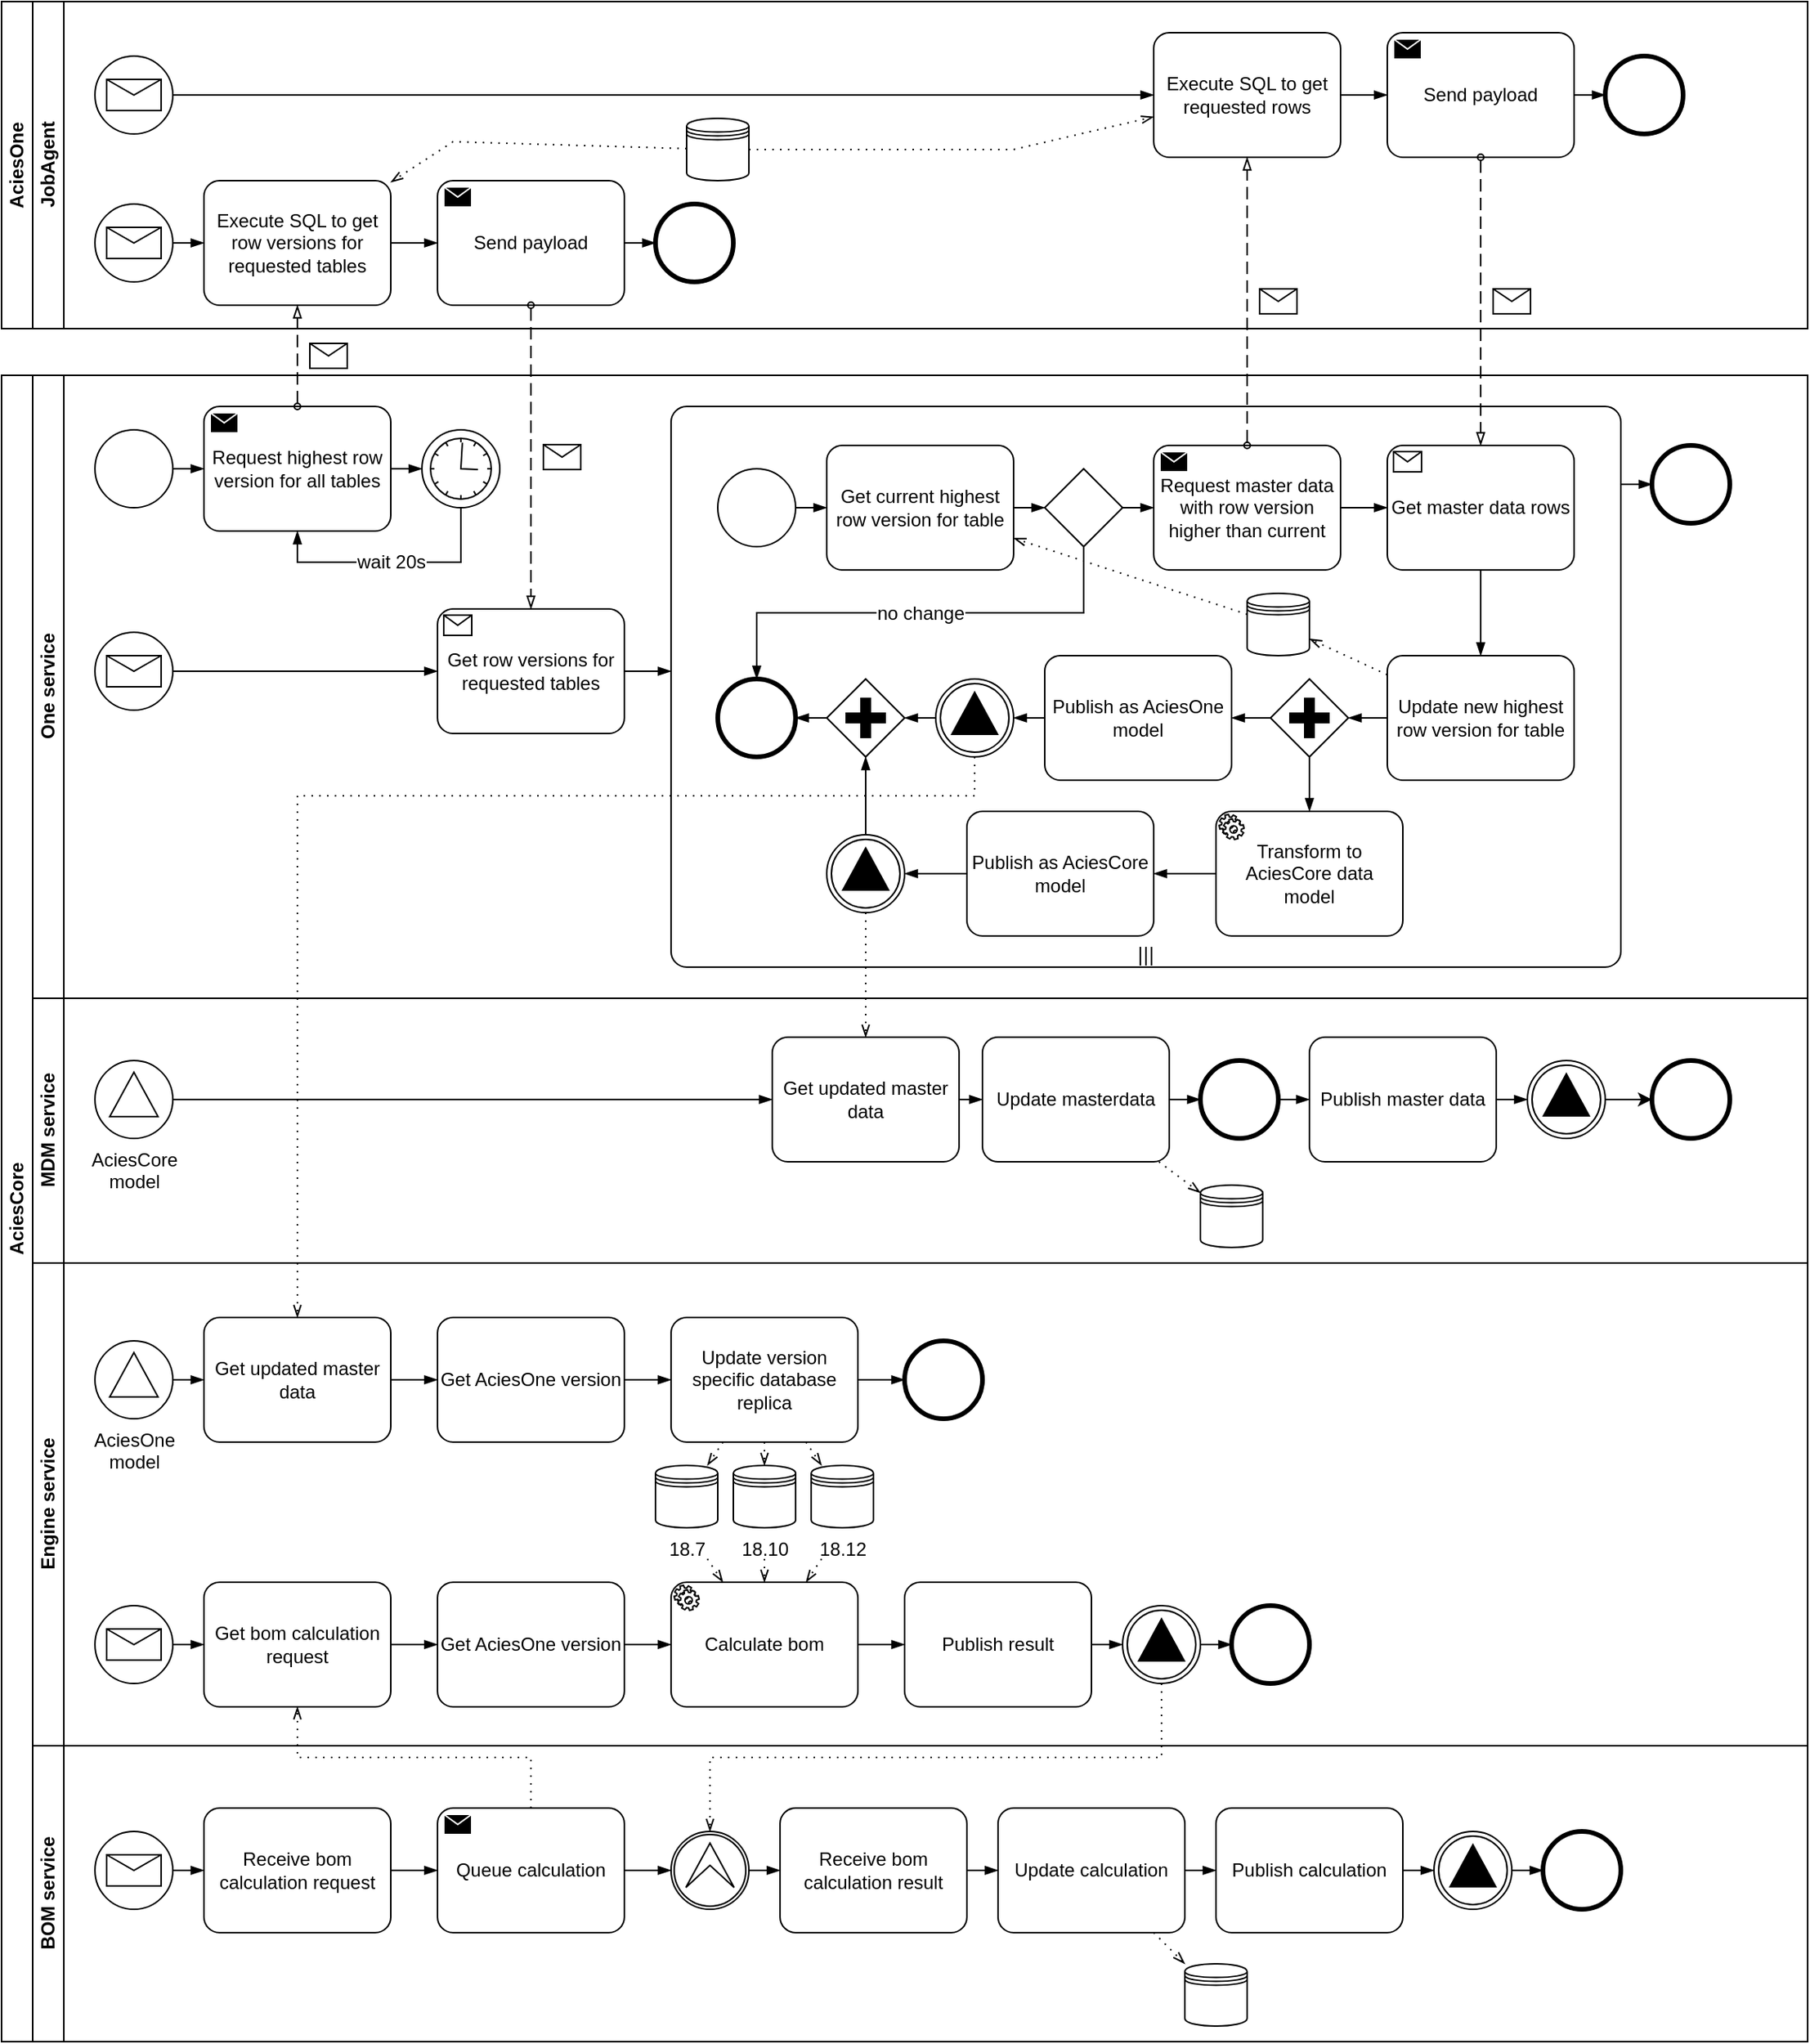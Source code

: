 <mxfile version="21.6.8" type="device">
  <diagram name="Page-1" id="F-WfPJBeJeU3iQcF6Ald">
    <mxGraphModel dx="2954" dy="1196" grid="1" gridSize="10" guides="1" tooltips="1" connect="1" arrows="1" fold="1" page="1" pageScale="1" pageWidth="1169" pageHeight="1654" math="0" shadow="0">
      <root>
        <mxCell id="0" />
        <mxCell id="1" parent="0" />
        <mxCell id="-FLN46w8zivCUupQFRHf-1" value="AciesOne" style="swimlane;html=1;childLayout=stackLayout;resizeParent=1;resizeParentMax=0;horizontal=0;startSize=20;horizontalStack=0;whiteSpace=wrap;" vertex="1" parent="1">
          <mxGeometry width="1160" height="210" as="geometry" />
        </mxCell>
        <mxCell id="-FLN46w8zivCUupQFRHf-4" value="JobAgent" style="swimlane;html=1;startSize=20;horizontal=0;" vertex="1" parent="-FLN46w8zivCUupQFRHf-1">
          <mxGeometry x="20" width="1140" height="210" as="geometry" />
        </mxCell>
        <mxCell id="-FLN46w8zivCUupQFRHf-10" value="" style="points=[[0.145,0.145,0],[0.5,0,0],[0.855,0.145,0],[1,0.5,0],[0.855,0.855,0],[0.5,1,0],[0.145,0.855,0],[0,0.5,0]];shape=mxgraph.bpmn.event;html=1;verticalLabelPosition=bottom;labelBackgroundColor=#ffffff;verticalAlign=top;align=center;perimeter=ellipsePerimeter;outlineConnect=0;aspect=fixed;outline=standard;symbol=message;" vertex="1" parent="-FLN46w8zivCUupQFRHf-4">
          <mxGeometry x="40" y="130" width="50" height="50" as="geometry" />
        </mxCell>
        <mxCell id="-FLN46w8zivCUupQFRHf-15" value="Execute SQL to get row versions for requested tables" style="points=[[0.25,0,0],[0.5,0,0],[0.75,0,0],[1,0.25,0],[1,0.5,0],[1,0.75,0],[0.75,1,0],[0.5,1,0],[0.25,1,0],[0,0.75,0],[0,0.5,0],[0,0.25,0]];shape=mxgraph.bpmn.task;whiteSpace=wrap;rectStyle=rounded;size=10;html=1;container=1;expand=0;collapsible=0;taskMarker=abstract;" vertex="1" parent="-FLN46w8zivCUupQFRHf-4">
          <mxGeometry x="110" y="115" width="120" height="80" as="geometry" />
        </mxCell>
        <mxCell id="-FLN46w8zivCUupQFRHf-16" value="" style="edgeStyle=elbowEdgeStyle;fontSize=12;html=1;endArrow=blockThin;endFill=1;rounded=0;" edge="1" parent="-FLN46w8zivCUupQFRHf-4" source="-FLN46w8zivCUupQFRHf-10" target="-FLN46w8zivCUupQFRHf-15">
          <mxGeometry width="160" relative="1" as="geometry">
            <mxPoint x="100" y="330" as="sourcePoint" />
            <mxPoint x="120" y="330" as="targetPoint" />
          </mxGeometry>
        </mxCell>
        <mxCell id="-FLN46w8zivCUupQFRHf-25" value="Send payload" style="points=[[0.25,0,0],[0.5,0,0],[0.75,0,0],[1,0.25,0],[1,0.5,0],[1,0.75,0],[0.75,1,0],[0.5,1,0],[0.25,1,0],[0,0.75,0],[0,0.5,0],[0,0.25,0]];shape=mxgraph.bpmn.task;whiteSpace=wrap;rectStyle=rounded;size=10;html=1;container=1;expand=0;collapsible=0;taskMarker=send;" vertex="1" parent="-FLN46w8zivCUupQFRHf-4">
          <mxGeometry x="260" y="115" width="120" height="80" as="geometry" />
        </mxCell>
        <mxCell id="-FLN46w8zivCUupQFRHf-26" value="" style="edgeStyle=elbowEdgeStyle;fontSize=12;html=1;endArrow=blockThin;endFill=1;rounded=0;" edge="1" parent="-FLN46w8zivCUupQFRHf-4" source="-FLN46w8zivCUupQFRHf-15" target="-FLN46w8zivCUupQFRHf-25">
          <mxGeometry width="160" relative="1" as="geometry">
            <mxPoint x="240" y="330" as="sourcePoint" />
            <mxPoint x="270" y="330" as="targetPoint" />
          </mxGeometry>
        </mxCell>
        <mxCell id="-FLN46w8zivCUupQFRHf-29" value="" style="shape=datastore;html=1;labelPosition=center;verticalLabelPosition=bottom;align=center;verticalAlign=top;" vertex="1" parent="-FLN46w8zivCUupQFRHf-4">
          <mxGeometry x="420" y="75" width="40" height="40" as="geometry" />
        </mxCell>
        <mxCell id="-FLN46w8zivCUupQFRHf-31" value="" style="fontSize=12;html=1;endFill=0;startFill=0;endSize=6;startSize=6;dashed=1;dashPattern=1 4;endArrow=openThin;startArrow=none;rounded=0;" edge="1" parent="-FLN46w8zivCUupQFRHf-4" source="-FLN46w8zivCUupQFRHf-29" target="-FLN46w8zivCUupQFRHf-15">
          <mxGeometry width="160" relative="1" as="geometry">
            <mxPoint x="140" y="280" as="sourcePoint" />
            <mxPoint x="300" y="280" as="targetPoint" />
            <Array as="points">
              <mxPoint x="270" y="90" />
            </Array>
          </mxGeometry>
        </mxCell>
        <mxCell id="-FLN46w8zivCUupQFRHf-44" value="" style="points=[[0.145,0.145,0],[0.5,0,0],[0.855,0.145,0],[1,0.5,0],[0.855,0.855,0],[0.5,1,0],[0.145,0.855,0],[0,0.5,0]];shape=mxgraph.bpmn.event;html=1;verticalLabelPosition=bottom;labelBackgroundColor=#ffffff;verticalAlign=top;align=center;perimeter=ellipsePerimeter;outlineConnect=0;aspect=fixed;outline=standard;symbol=message;" vertex="1" parent="-FLN46w8zivCUupQFRHf-4">
          <mxGeometry x="40" y="35" width="50" height="50" as="geometry" />
        </mxCell>
        <mxCell id="-FLN46w8zivCUupQFRHf-45" value="Execute SQL to get requested rows" style="points=[[0.25,0,0],[0.5,0,0],[0.75,0,0],[1,0.25,0],[1,0.5,0],[1,0.75,0],[0.75,1,0],[0.5,1,0],[0.25,1,0],[0,0.75,0],[0,0.5,0],[0,0.25,0]];shape=mxgraph.bpmn.task;whiteSpace=wrap;rectStyle=rounded;size=10;html=1;container=1;expand=0;collapsible=0;taskMarker=abstract;" vertex="1" parent="-FLN46w8zivCUupQFRHf-4">
          <mxGeometry x="720" y="20" width="120" height="80" as="geometry" />
        </mxCell>
        <mxCell id="-FLN46w8zivCUupQFRHf-46" value="" style="edgeStyle=elbowEdgeStyle;fontSize=12;html=1;endArrow=blockThin;endFill=1;rounded=0;" edge="1" parent="-FLN46w8zivCUupQFRHf-4" source="-FLN46w8zivCUupQFRHf-44" target="-FLN46w8zivCUupQFRHf-45">
          <mxGeometry width="160" relative="1" as="geometry">
            <mxPoint x="100" y="235" as="sourcePoint" />
            <mxPoint x="120" y="235" as="targetPoint" />
          </mxGeometry>
        </mxCell>
        <mxCell id="-FLN46w8zivCUupQFRHf-47" value="Send payload" style="points=[[0.25,0,0],[0.5,0,0],[0.75,0,0],[1,0.25,0],[1,0.5,0],[1,0.75,0],[0.75,1,0],[0.5,1,0],[0.25,1,0],[0,0.75,0],[0,0.5,0],[0,0.25,0]];shape=mxgraph.bpmn.task;whiteSpace=wrap;rectStyle=rounded;size=10;html=1;container=1;expand=0;collapsible=0;taskMarker=send;" vertex="1" parent="-FLN46w8zivCUupQFRHf-4">
          <mxGeometry x="870" y="20" width="120" height="80" as="geometry" />
        </mxCell>
        <mxCell id="-FLN46w8zivCUupQFRHf-48" value="" style="edgeStyle=elbowEdgeStyle;fontSize=12;html=1;endArrow=blockThin;endFill=1;rounded=0;" edge="1" parent="-FLN46w8zivCUupQFRHf-4" source="-FLN46w8zivCUupQFRHf-45" target="-FLN46w8zivCUupQFRHf-47">
          <mxGeometry width="160" relative="1" as="geometry">
            <mxPoint x="240" y="235" as="sourcePoint" />
            <mxPoint x="270" y="235" as="targetPoint" />
          </mxGeometry>
        </mxCell>
        <mxCell id="-FLN46w8zivCUupQFRHf-51" value="" style="fontSize=12;html=1;endFill=0;startFill=0;endSize=6;startSize=6;dashed=1;dashPattern=1 4;endArrow=openThin;startArrow=none;rounded=0;" edge="1" parent="-FLN46w8zivCUupQFRHf-4" source="-FLN46w8zivCUupQFRHf-29" target="-FLN46w8zivCUupQFRHf-45">
          <mxGeometry width="160" relative="1" as="geometry">
            <mxPoint x="140" y="280" as="sourcePoint" />
            <mxPoint x="300" y="280" as="targetPoint" />
            <Array as="points">
              <mxPoint x="630" y="95" />
            </Array>
          </mxGeometry>
        </mxCell>
        <mxCell id="-FLN46w8zivCUupQFRHf-102" value="" style="points=[[0.145,0.145,0],[0.5,0,0],[0.855,0.145,0],[1,0.5,0],[0.855,0.855,0],[0.5,1,0],[0.145,0.855,0],[0,0.5,0]];shape=mxgraph.bpmn.event;html=1;verticalLabelPosition=bottom;labelBackgroundColor=#ffffff;verticalAlign=top;align=center;perimeter=ellipsePerimeter;outlineConnect=0;aspect=fixed;outline=end;symbol=terminate2;" vertex="1" parent="-FLN46w8zivCUupQFRHf-4">
          <mxGeometry x="400" y="130" width="50" height="50" as="geometry" />
        </mxCell>
        <mxCell id="-FLN46w8zivCUupQFRHf-103" value="" style="edgeStyle=elbowEdgeStyle;fontSize=12;html=1;endArrow=blockThin;endFill=1;rounded=0;" edge="1" parent="-FLN46w8zivCUupQFRHf-4" source="-FLN46w8zivCUupQFRHf-25" target="-FLN46w8zivCUupQFRHf-102">
          <mxGeometry width="160" relative="1" as="geometry">
            <mxPoint x="240" y="330" as="sourcePoint" />
            <mxPoint x="270" y="330" as="targetPoint" />
          </mxGeometry>
        </mxCell>
        <mxCell id="-FLN46w8zivCUupQFRHf-104" value="" style="points=[[0.145,0.145,0],[0.5,0,0],[0.855,0.145,0],[1,0.5,0],[0.855,0.855,0],[0.5,1,0],[0.145,0.855,0],[0,0.5,0]];shape=mxgraph.bpmn.event;html=1;verticalLabelPosition=bottom;labelBackgroundColor=#ffffff;verticalAlign=top;align=center;perimeter=ellipsePerimeter;outlineConnect=0;aspect=fixed;outline=end;symbol=terminate2;" vertex="1" parent="-FLN46w8zivCUupQFRHf-4">
          <mxGeometry x="1010" y="35" width="50" height="50" as="geometry" />
        </mxCell>
        <mxCell id="-FLN46w8zivCUupQFRHf-105" value="" style="edgeStyle=elbowEdgeStyle;fontSize=12;html=1;endArrow=blockThin;endFill=1;rounded=0;" edge="1" parent="-FLN46w8zivCUupQFRHf-4" target="-FLN46w8zivCUupQFRHf-104" source="-FLN46w8zivCUupQFRHf-47">
          <mxGeometry width="160" relative="1" as="geometry">
            <mxPoint x="990" y="60" as="sourcePoint" />
            <mxPoint x="880" y="235" as="targetPoint" />
          </mxGeometry>
        </mxCell>
        <mxCell id="-FLN46w8zivCUupQFRHf-5" value="AciesCore" style="swimlane;html=1;childLayout=stackLayout;resizeParent=1;resizeParentMax=0;horizontal=0;startSize=20;horizontalStack=0;whiteSpace=wrap;" vertex="1" parent="1">
          <mxGeometry y="240" width="1160" height="1070" as="geometry" />
        </mxCell>
        <mxCell id="-FLN46w8zivCUupQFRHf-6" value="One service" style="swimlane;html=1;startSize=20;horizontal=0;" vertex="1" parent="-FLN46w8zivCUupQFRHf-5">
          <mxGeometry x="20" width="1140" height="400" as="geometry" />
        </mxCell>
        <mxCell id="-FLN46w8zivCUupQFRHf-9" value="" style="shape=mxgraph.bpmn.event;html=1;verticalLabelPosition=bottom;labelBackgroundColor=#ffffff;verticalAlign=top;align=center;outlineConnect=0;aspect=fixed;outline=standard;symbol=general;points=[[0.145,0.145,0],[0.5,0,0],[0.855,0.145,0],[1,0.5,0],[0.855,0.855,0],[0.5,1,0],[0.145,0.855,0],[0,0.5,0]];perimeter=ellipsePerimeter;" vertex="1" parent="-FLN46w8zivCUupQFRHf-6">
          <mxGeometry x="40" y="35" width="50" height="50" as="geometry" />
        </mxCell>
        <mxCell id="-FLN46w8zivCUupQFRHf-12" value="" style="edgeStyle=elbowEdgeStyle;fontSize=12;html=1;endArrow=blockThin;endFill=1;rounded=0;" edge="1" parent="-FLN46w8zivCUupQFRHf-6" source="-FLN46w8zivCUupQFRHf-9" target="-FLN46w8zivCUupQFRHf-22">
          <mxGeometry width="160" relative="1" as="geometry">
            <mxPoint x="140" y="20" as="sourcePoint" />
            <mxPoint x="110" y="60" as="targetPoint" />
          </mxGeometry>
        </mxCell>
        <mxCell id="-FLN46w8zivCUupQFRHf-14" value="" style="edgeStyle=elbowEdgeStyle;fontSize=12;html=1;endArrow=blockThin;endFill=1;rounded=0;" edge="1" parent="-FLN46w8zivCUupQFRHf-6" source="-FLN46w8zivCUupQFRHf-22" target="-FLN46w8zivCUupQFRHf-58">
          <mxGeometry width="160" relative="1" as="geometry">
            <mxPoint x="230" y="60" as="sourcePoint" />
            <mxPoint x="250" y="60" as="targetPoint" />
          </mxGeometry>
        </mxCell>
        <mxCell id="-FLN46w8zivCUupQFRHf-22" value="Request highest row version for all tables" style="points=[[0.25,0,0],[0.5,0,0],[0.75,0,0],[1,0.25,0],[1,0.5,0],[1,0.75,0],[0.75,1,0],[0.5,1,0],[0.25,1,0],[0,0.75,0],[0,0.5,0],[0,0.25,0]];shape=mxgraph.bpmn.task;whiteSpace=wrap;rectStyle=rounded;size=10;html=1;container=1;expand=0;collapsible=0;taskMarker=send;" vertex="1" parent="-FLN46w8zivCUupQFRHf-6">
          <mxGeometry x="110" y="20" width="120" height="80" as="geometry" />
        </mxCell>
        <mxCell id="-FLN46w8zivCUupQFRHf-23" value="Get row versions for requested tables" style="points=[[0.25,0,0],[0.5,0,0],[0.75,0,0],[1,0.25,0],[1,0.5,0],[1,0.75,0],[0.75,1,0],[0.5,1,0],[0.25,1,0],[0,0.75,0],[0,0.5,0],[0,0.25,0]];shape=mxgraph.bpmn.task;whiteSpace=wrap;rectStyle=rounded;size=10;html=1;container=1;expand=0;collapsible=0;taskMarker=receive;" vertex="1" parent="-FLN46w8zivCUupQFRHf-6">
          <mxGeometry x="260" y="150" width="120" height="80" as="geometry" />
        </mxCell>
        <mxCell id="-FLN46w8zivCUupQFRHf-34" value="" style="points=[[0.25,0,0],[0.5,0,0],[0.75,0,0],[1,0.25,0],[1,0.5,0],[1,0.75,0],[0.75,1,0],[0.5,1,0],[0.25,1,0],[0,0.75,0],[0,0.5,0],[0,0.25,0]];shape=mxgraph.bpmn.task;whiteSpace=wrap;rectStyle=rounded;size=10;html=1;container=0;expand=0;collapsible=0;taskMarker=abstract;isLoopMultiParallel=1;" vertex="1" parent="-FLN46w8zivCUupQFRHf-6">
          <mxGeometry x="410" y="20" width="610" height="360" as="geometry" />
        </mxCell>
        <mxCell id="-FLN46w8zivCUupQFRHf-36" value="" style="edgeStyle=elbowEdgeStyle;fontSize=12;html=1;endArrow=blockThin;endFill=1;rounded=0;elbow=vertical;" edge="1" parent="-FLN46w8zivCUupQFRHf-6" source="-FLN46w8zivCUupQFRHf-23" target="-FLN46w8zivCUupQFRHf-34">
          <mxGeometry width="160" relative="1" as="geometry">
            <mxPoint x="240" y="70" as="sourcePoint" />
            <mxPoint x="270" y="70" as="targetPoint" />
          </mxGeometry>
        </mxCell>
        <mxCell id="-FLN46w8zivCUupQFRHf-37" value="" style="points=[[0.145,0.145,0],[0.5,0,0],[0.855,0.145,0],[1,0.5,0],[0.855,0.855,0],[0.5,1,0],[0.145,0.855,0],[0,0.5,0]];shape=mxgraph.bpmn.event;html=1;verticalLabelPosition=bottom;labelBackgroundColor=#ffffff;verticalAlign=top;align=center;perimeter=ellipsePerimeter;outlineConnect=0;aspect=fixed;outline=standard;symbol=general;" vertex="1" parent="-FLN46w8zivCUupQFRHf-6">
          <mxGeometry x="440" y="60" width="50" height="50" as="geometry" />
        </mxCell>
        <mxCell id="-FLN46w8zivCUupQFRHf-38" value="Get current highest row version for table" style="points=[[0.25,0,0],[0.5,0,0],[0.75,0,0],[1,0.25,0],[1,0.5,0],[1,0.75,0],[0.75,1,0],[0.5,1,0],[0.25,1,0],[0,0.75,0],[0,0.5,0],[0,0.25,0]];shape=mxgraph.bpmn.task;whiteSpace=wrap;rectStyle=rounded;size=10;html=1;container=1;expand=0;collapsible=0;taskMarker=abstract;" vertex="1" parent="-FLN46w8zivCUupQFRHf-6">
          <mxGeometry x="510" y="45" width="120" height="80" as="geometry" />
        </mxCell>
        <mxCell id="-FLN46w8zivCUupQFRHf-39" value="" style="edgeStyle=elbowEdgeStyle;fontSize=12;html=1;endArrow=blockThin;endFill=1;rounded=0;elbow=vertical;" edge="1" parent="-FLN46w8zivCUupQFRHf-6" source="-FLN46w8zivCUupQFRHf-37" target="-FLN46w8zivCUupQFRHf-38">
          <mxGeometry width="160" relative="1" as="geometry">
            <mxPoint x="390" y="50" as="sourcePoint" />
            <mxPoint x="420" y="50" as="targetPoint" />
          </mxGeometry>
        </mxCell>
        <mxCell id="-FLN46w8zivCUupQFRHf-32" value="" style="shape=datastore;html=1;labelPosition=center;verticalLabelPosition=bottom;align=center;verticalAlign=top;" vertex="1" parent="-FLN46w8zivCUupQFRHf-6">
          <mxGeometry x="780" y="140" width="40" height="40" as="geometry" />
        </mxCell>
        <mxCell id="-FLN46w8zivCUupQFRHf-33" value="" style="fontSize=12;html=1;endFill=0;startFill=0;endSize=6;startSize=6;dashed=1;dashPattern=1 4;endArrow=openThin;startArrow=none;rounded=0;" edge="1" parent="-FLN46w8zivCUupQFRHf-6" source="-FLN46w8zivCUupQFRHf-32" target="-FLN46w8zivCUupQFRHf-38">
          <mxGeometry width="160" relative="1" as="geometry">
            <mxPoint x="243" y="-190" as="sourcePoint" />
            <mxPoint x="430" y="30" as="targetPoint" />
          </mxGeometry>
        </mxCell>
        <mxCell id="-FLN46w8zivCUupQFRHf-40" value="" style="points=[[0.25,0.25,0],[0.5,0,0],[0.75,0.25,0],[1,0.5,0],[0.75,0.75,0],[0.5,1,0],[0.25,0.75,0],[0,0.5,0]];shape=mxgraph.bpmn.gateway2;html=1;verticalLabelPosition=bottom;labelBackgroundColor=#ffffff;verticalAlign=top;align=center;perimeter=rhombusPerimeter;outlineConnect=0;outline=none;symbol=none;" vertex="1" parent="-FLN46w8zivCUupQFRHf-6">
          <mxGeometry x="650" y="60" width="50" height="50" as="geometry" />
        </mxCell>
        <mxCell id="-FLN46w8zivCUupQFRHf-41" value="" style="edgeStyle=elbowEdgeStyle;fontSize=12;html=1;endArrow=blockThin;endFill=1;rounded=0;elbow=vertical;" edge="1" parent="-FLN46w8zivCUupQFRHf-6" source="-FLN46w8zivCUupQFRHf-38" target="-FLN46w8zivCUupQFRHf-40">
          <mxGeometry width="160" relative="1" as="geometry">
            <mxPoint x="500" y="95" as="sourcePoint" />
            <mxPoint x="520" y="95" as="targetPoint" />
          </mxGeometry>
        </mxCell>
        <mxCell id="-FLN46w8zivCUupQFRHf-42" value="Request master data with row version higher than current" style="points=[[0.25,0,0],[0.5,0,0],[0.75,0,0],[1,0.25,0],[1,0.5,0],[1,0.75,0],[0.75,1,0],[0.5,1,0],[0.25,1,0],[0,0.75,0],[0,0.5,0],[0,0.25,0]];shape=mxgraph.bpmn.task;whiteSpace=wrap;rectStyle=rounded;size=10;html=1;container=1;expand=0;collapsible=0;taskMarker=send;" vertex="1" parent="-FLN46w8zivCUupQFRHf-6">
          <mxGeometry x="720" y="45" width="120" height="80" as="geometry" />
        </mxCell>
        <mxCell id="-FLN46w8zivCUupQFRHf-43" value="" style="edgeStyle=elbowEdgeStyle;fontSize=12;html=1;endArrow=blockThin;endFill=1;rounded=0;elbow=vertical;" edge="1" parent="-FLN46w8zivCUupQFRHf-6" source="-FLN46w8zivCUupQFRHf-40" target="-FLN46w8zivCUupQFRHf-42">
          <mxGeometry width="160" relative="1" as="geometry">
            <mxPoint x="640" y="95" as="sourcePoint" />
            <mxPoint x="660" y="95" as="targetPoint" />
          </mxGeometry>
        </mxCell>
        <mxCell id="-FLN46w8zivCUupQFRHf-52" value="Get master data rows" style="points=[[0.25,0,0],[0.5,0,0],[0.75,0,0],[1,0.25,0],[1,0.5,0],[1,0.75,0],[0.75,1,0],[0.5,1,0],[0.25,1,0],[0,0.75,0],[0,0.5,0],[0,0.25,0]];shape=mxgraph.bpmn.task;whiteSpace=wrap;rectStyle=rounded;size=10;html=1;container=1;expand=0;collapsible=0;taskMarker=receive;" vertex="1" parent="-FLN46w8zivCUupQFRHf-6">
          <mxGeometry x="870" y="45" width="120" height="80" as="geometry" />
        </mxCell>
        <mxCell id="-FLN46w8zivCUupQFRHf-55" value="" style="edgeStyle=elbowEdgeStyle;fontSize=12;html=1;endArrow=blockThin;endFill=1;rounded=0;elbow=vertical;" edge="1" parent="-FLN46w8zivCUupQFRHf-6" source="-FLN46w8zivCUupQFRHf-42" target="-FLN46w8zivCUupQFRHf-52">
          <mxGeometry width="160" relative="1" as="geometry">
            <mxPoint x="640" y="95" as="sourcePoint" />
            <mxPoint x="660" y="95" as="targetPoint" />
          </mxGeometry>
        </mxCell>
        <mxCell id="-FLN46w8zivCUupQFRHf-56" value="" style="points=[[0.145,0.145,0],[0.5,0,0],[0.855,0.145,0],[1,0.5,0],[0.855,0.855,0],[0.5,1,0],[0.145,0.855,0],[0,0.5,0]];shape=mxgraph.bpmn.event;html=1;verticalLabelPosition=bottom;labelBackgroundColor=#ffffff;verticalAlign=top;align=center;perimeter=ellipsePerimeter;outlineConnect=0;aspect=fixed;outline=end;symbol=terminate2;" vertex="1" parent="-FLN46w8zivCUupQFRHf-6">
          <mxGeometry x="440" y="195" width="50" height="50" as="geometry" />
        </mxCell>
        <mxCell id="-FLN46w8zivCUupQFRHf-57" value="Transform to AciesCore data model" style="points=[[0.25,0,0],[0.5,0,0],[0.75,0,0],[1,0.25,0],[1,0.5,0],[1,0.75,0],[0.75,1,0],[0.5,1,0],[0.25,1,0],[0,0.75,0],[0,0.5,0],[0,0.25,0]];shape=mxgraph.bpmn.task;whiteSpace=wrap;rectStyle=rounded;size=10;html=1;container=1;expand=0;collapsible=0;taskMarker=service;" vertex="1" parent="-FLN46w8zivCUupQFRHf-6">
          <mxGeometry x="760" y="280" width="120" height="80" as="geometry" />
        </mxCell>
        <mxCell id="-FLN46w8zivCUupQFRHf-58" value="" style="points=[[0.145,0.145,0],[0.5,0,0],[0.855,0.145,0],[1,0.5,0],[0.855,0.855,0],[0.5,1,0],[0.145,0.855,0],[0,0.5,0]];shape=mxgraph.bpmn.event;html=1;verticalLabelPosition=bottom;labelBackgroundColor=#ffffff;verticalAlign=top;align=center;perimeter=ellipsePerimeter;outlineConnect=0;aspect=fixed;outline=standard;symbol=timer;" vertex="1" parent="-FLN46w8zivCUupQFRHf-6">
          <mxGeometry x="250" y="35" width="50" height="50" as="geometry" />
        </mxCell>
        <mxCell id="-FLN46w8zivCUupQFRHf-60" value="wait 20s" style="edgeStyle=elbowEdgeStyle;fontSize=12;html=1;endArrow=blockThin;endFill=1;rounded=0;elbow=vertical;" edge="1" parent="-FLN46w8zivCUupQFRHf-6" source="-FLN46w8zivCUupQFRHf-58" target="-FLN46w8zivCUupQFRHf-22">
          <mxGeometry width="160" relative="1" as="geometry">
            <mxPoint x="230" y="60" as="sourcePoint" />
            <mxPoint x="250" y="60" as="targetPoint" />
            <Array as="points">
              <mxPoint x="170" y="120" />
            </Array>
          </mxGeometry>
        </mxCell>
        <mxCell id="-FLN46w8zivCUupQFRHf-62" value="" style="points=[[0.25,0.25,0],[0.5,0,0],[0.75,0.25,0],[1,0.5,0],[0.75,0.75,0],[0.5,1,0],[0.25,0.75,0],[0,0.5,0]];shape=mxgraph.bpmn.gateway2;html=1;verticalLabelPosition=bottom;labelBackgroundColor=#ffffff;verticalAlign=top;align=center;perimeter=rhombusPerimeter;outlineConnect=0;outline=none;symbol=none;gwType=parallel;" vertex="1" parent="-FLN46w8zivCUupQFRHf-6">
          <mxGeometry x="795" y="195" width="50" height="50" as="geometry" />
        </mxCell>
        <mxCell id="-FLN46w8zivCUupQFRHf-63" value="" style="edgeStyle=elbowEdgeStyle;fontSize=12;html=1;endArrow=blockThin;endFill=1;rounded=0;elbow=vertical;" edge="1" parent="-FLN46w8zivCUupQFRHf-6" source="-FLN46w8zivCUupQFRHf-52" target="-FLN46w8zivCUupQFRHf-109">
          <mxGeometry width="160" relative="1" as="geometry">
            <mxPoint x="640" y="95" as="sourcePoint" />
            <mxPoint x="660" y="95" as="targetPoint" />
          </mxGeometry>
        </mxCell>
        <mxCell id="-FLN46w8zivCUupQFRHf-64" value="" style="edgeStyle=elbowEdgeStyle;fontSize=12;html=1;endArrow=blockThin;endFill=1;rounded=0;elbow=vertical;" edge="1" parent="-FLN46w8zivCUupQFRHf-6" source="-FLN46w8zivCUupQFRHf-62" target="-FLN46w8zivCUupQFRHf-57">
          <mxGeometry width="160" relative="1" as="geometry">
            <mxPoint x="530" y="125" as="sourcePoint" />
            <mxPoint x="550" y="125" as="targetPoint" />
          </mxGeometry>
        </mxCell>
        <mxCell id="-FLN46w8zivCUupQFRHf-65" value="" style="edgeStyle=elbowEdgeStyle;fontSize=12;html=1;endArrow=blockThin;endFill=1;rounded=0;" edge="1" parent="-FLN46w8zivCUupQFRHf-6" source="-FLN46w8zivCUupQFRHf-62" target="-FLN46w8zivCUupQFRHf-113">
          <mxGeometry width="160" relative="1" as="geometry">
            <mxPoint x="530" y="125" as="sourcePoint" />
            <mxPoint x="730" y="220" as="targetPoint" />
          </mxGeometry>
        </mxCell>
        <mxCell id="-FLN46w8zivCUupQFRHf-94" value="" style="edgeStyle=elbowEdgeStyle;fontSize=12;html=1;endArrow=blockThin;endFill=1;rounded=0;elbow=vertical;" edge="1" parent="-FLN46w8zivCUupQFRHf-6" source="-FLN46w8zivCUupQFRHf-114" target="-FLN46w8zivCUupQFRHf-95">
          <mxGeometry width="160" relative="1" as="geometry">
            <mxPoint x="610" y="220" as="sourcePoint" />
            <mxPoint x="550" y="125" as="targetPoint" />
            <Array as="points">
              <mxPoint x="535" y="220" />
            </Array>
          </mxGeometry>
        </mxCell>
        <mxCell id="-FLN46w8zivCUupQFRHf-95" value="" style="points=[[0.25,0.25,0],[0.5,0,0],[0.75,0.25,0],[1,0.5,0],[0.75,0.75,0],[0.5,1,0],[0.25,0.75,0],[0,0.5,0]];shape=mxgraph.bpmn.gateway2;html=1;verticalLabelPosition=bottom;labelBackgroundColor=#ffffff;verticalAlign=top;align=center;perimeter=rhombusPerimeter;outlineConnect=0;outline=none;symbol=none;gwType=parallel;" vertex="1" parent="-FLN46w8zivCUupQFRHf-6">
          <mxGeometry x="510" y="195" width="50" height="50" as="geometry" />
        </mxCell>
        <mxCell id="-FLN46w8zivCUupQFRHf-96" value="" style="edgeStyle=elbowEdgeStyle;fontSize=12;html=1;endArrow=blockThin;endFill=1;rounded=0;elbow=vertical;" edge="1" parent="-FLN46w8zivCUupQFRHf-6" source="-FLN46w8zivCUupQFRHf-95" target="-FLN46w8zivCUupQFRHf-56">
          <mxGeometry width="160" relative="1" as="geometry">
            <mxPoint x="550" y="125" as="sourcePoint" />
            <mxPoint x="530" y="125" as="targetPoint" />
          </mxGeometry>
        </mxCell>
        <mxCell id="-FLN46w8zivCUupQFRHf-97" value="" style="points=[[0.145,0.145,0],[0.5,0,0],[0.855,0.145,0],[1,0.5,0],[0.855,0.855,0],[0.5,1,0],[0.145,0.855,0],[0,0.5,0]];shape=mxgraph.bpmn.event;html=1;verticalLabelPosition=bottom;labelBackgroundColor=#ffffff;verticalAlign=top;align=center;perimeter=ellipsePerimeter;outlineConnect=0;aspect=fixed;outline=end;symbol=terminate2;" vertex="1" parent="-FLN46w8zivCUupQFRHf-6">
          <mxGeometry x="1040" y="45" width="50" height="50" as="geometry" />
        </mxCell>
        <mxCell id="-FLN46w8zivCUupQFRHf-99" value="" style="edgeStyle=elbowEdgeStyle;fontSize=12;html=1;endArrow=blockThin;endFill=1;rounded=0;elbow=vertical;" edge="1" parent="-FLN46w8zivCUupQFRHf-6" source="-FLN46w8zivCUupQFRHf-34" target="-FLN46w8zivCUupQFRHf-97">
          <mxGeometry width="160" relative="1" as="geometry">
            <mxPoint x="390" y="355" as="sourcePoint" />
            <mxPoint x="640" y="95" as="targetPoint" />
          </mxGeometry>
        </mxCell>
        <mxCell id="-FLN46w8zivCUupQFRHf-106" value="" style="points=[[0.145,0.145,0],[0.5,0,0],[0.855,0.145,0],[1,0.5,0],[0.855,0.855,0],[0.5,1,0],[0.145,0.855,0],[0,0.5,0]];shape=mxgraph.bpmn.event;html=1;verticalLabelPosition=bottom;labelBackgroundColor=#ffffff;verticalAlign=top;align=center;perimeter=ellipsePerimeter;outlineConnect=0;aspect=fixed;outline=standard;symbol=message;" vertex="1" parent="-FLN46w8zivCUupQFRHf-6">
          <mxGeometry x="40" y="165" width="50" height="50" as="geometry" />
        </mxCell>
        <mxCell id="-FLN46w8zivCUupQFRHf-107" value="" style="edgeStyle=elbowEdgeStyle;fontSize=12;html=1;endArrow=blockThin;endFill=1;rounded=0;" edge="1" parent="-FLN46w8zivCUupQFRHf-6" source="-FLN46w8zivCUupQFRHf-106" target="-FLN46w8zivCUupQFRHf-23">
          <mxGeometry width="160" relative="1" as="geometry">
            <mxPoint x="100" y="345" as="sourcePoint" />
            <mxPoint x="110" y="170" as="targetPoint" />
          </mxGeometry>
        </mxCell>
        <mxCell id="-FLN46w8zivCUupQFRHf-109" value="Update new highest row version for table" style="points=[[0.25,0,0],[0.5,0,0],[0.75,0,0],[1,0.25,0],[1,0.5,0],[1,0.75,0],[0.75,1,0],[0.5,1,0],[0.25,1,0],[0,0.75,0],[0,0.5,0],[0,0.25,0]];shape=mxgraph.bpmn.task;whiteSpace=wrap;rectStyle=rounded;size=10;html=1;container=1;expand=0;collapsible=0;taskMarker=abstract;" vertex="1" parent="-FLN46w8zivCUupQFRHf-6">
          <mxGeometry x="870" y="180" width="120" height="80" as="geometry" />
        </mxCell>
        <mxCell id="-FLN46w8zivCUupQFRHf-110" value="" style="edgeStyle=elbowEdgeStyle;fontSize=12;html=1;endArrow=blockThin;endFill=1;rounded=0;elbow=vertical;" edge="1" parent="-FLN46w8zivCUupQFRHf-6" source="-FLN46w8zivCUupQFRHf-109" target="-FLN46w8zivCUupQFRHf-62">
          <mxGeometry width="160" relative="1" as="geometry">
            <mxPoint x="640" y="125" as="sourcePoint" />
            <mxPoint x="660" y="125" as="targetPoint" />
          </mxGeometry>
        </mxCell>
        <mxCell id="-FLN46w8zivCUupQFRHf-111" value="" style="fontSize=12;html=1;endFill=0;startFill=0;endSize=6;startSize=6;dashed=1;dashPattern=1 4;endArrow=openThin;startArrow=none;rounded=0;" edge="1" parent="-FLN46w8zivCUupQFRHf-6" source="-FLN46w8zivCUupQFRHf-109" target="-FLN46w8zivCUupQFRHf-32">
          <mxGeometry width="160" relative="1" as="geometry">
            <mxPoint x="430" y="30" as="sourcePoint" />
            <mxPoint x="243" y="-190" as="targetPoint" />
          </mxGeometry>
        </mxCell>
        <mxCell id="-FLN46w8zivCUupQFRHf-113" value="Publish as AciesOne model" style="points=[[0.25,0,0],[0.5,0,0],[0.75,0,0],[1,0.25,0],[1,0.5,0],[1,0.75,0],[0.75,1,0],[0.5,1,0],[0.25,1,0],[0,0.75,0],[0,0.5,0],[0,0.25,0]];shape=mxgraph.bpmn.task;whiteSpace=wrap;rectStyle=rounded;size=10;html=1;container=1;expand=0;collapsible=0;taskMarker=abstract;" vertex="1" parent="-FLN46w8zivCUupQFRHf-6">
          <mxGeometry x="650" y="180" width="120" height="80" as="geometry" />
        </mxCell>
        <mxCell id="-FLN46w8zivCUupQFRHf-114" value="" style="points=[[0.145,0.145,0],[0.5,0,0],[0.855,0.145,0],[1,0.5,0],[0.855,0.855,0],[0.5,1,0],[0.145,0.855,0],[0,0.5,0]];shape=mxgraph.bpmn.event;html=1;verticalLabelPosition=bottom;labelBackgroundColor=#ffffff;verticalAlign=top;align=center;perimeter=ellipsePerimeter;outlineConnect=0;aspect=fixed;outline=throwing;symbol=signal;" vertex="1" parent="-FLN46w8zivCUupQFRHf-6">
          <mxGeometry x="580" y="195" width="50" height="50" as="geometry" />
        </mxCell>
        <mxCell id="-FLN46w8zivCUupQFRHf-115" value="" style="edgeStyle=elbowEdgeStyle;fontSize=12;html=1;endArrow=blockThin;endFill=1;rounded=0;elbow=vertical;" edge="1" parent="-FLN46w8zivCUupQFRHf-6" source="-FLN46w8zivCUupQFRHf-113" target="-FLN46w8zivCUupQFRHf-114">
          <mxGeometry width="160" relative="1" as="geometry">
            <mxPoint x="1410" y="800" as="sourcePoint" />
            <mxPoint x="1335" y="875" as="targetPoint" />
            <Array as="points" />
          </mxGeometry>
        </mxCell>
        <mxCell id="-FLN46w8zivCUupQFRHf-116" value="Publish as AciesCore model" style="points=[[0.25,0,0],[0.5,0,0],[0.75,0,0],[1,0.25,0],[1,0.5,0],[1,0.75,0],[0.75,1,0],[0.5,1,0],[0.25,1,0],[0,0.75,0],[0,0.5,0],[0,0.25,0]];shape=mxgraph.bpmn.task;whiteSpace=wrap;rectStyle=rounded;size=10;html=1;container=1;expand=0;collapsible=0;taskMarker=abstract;" vertex="1" parent="-FLN46w8zivCUupQFRHf-6">
          <mxGeometry x="600" y="280" width="120" height="80" as="geometry" />
        </mxCell>
        <mxCell id="-FLN46w8zivCUupQFRHf-81" value="" style="edgeStyle=elbowEdgeStyle;fontSize=12;html=1;endArrow=blockThin;endFill=1;rounded=0;elbow=vertical;" edge="1" parent="-FLN46w8zivCUupQFRHf-6" source="-FLN46w8zivCUupQFRHf-57" target="-FLN46w8zivCUupQFRHf-116">
          <mxGeometry width="160" relative="1" as="geometry">
            <mxPoint x="530" y="125" as="sourcePoint" />
            <mxPoint x="745" y="320" as="targetPoint" />
          </mxGeometry>
        </mxCell>
        <mxCell id="-FLN46w8zivCUupQFRHf-93" value="" style="edgeStyle=elbowEdgeStyle;fontSize=12;html=1;endArrow=blockThin;endFill=1;rounded=0;" edge="1" parent="-FLN46w8zivCUupQFRHf-6" source="-FLN46w8zivCUupQFRHf-117" target="-FLN46w8zivCUupQFRHf-95">
          <mxGeometry width="160" relative="1" as="geometry">
            <mxPoint x="625" y="320" as="sourcePoint" />
            <mxPoint x="550" y="125" as="targetPoint" />
          </mxGeometry>
        </mxCell>
        <mxCell id="-FLN46w8zivCUupQFRHf-117" value="" style="points=[[0.145,0.145,0],[0.5,0,0],[0.855,0.145,0],[1,0.5,0],[0.855,0.855,0],[0.5,1,0],[0.145,0.855,0],[0,0.5,0]];shape=mxgraph.bpmn.event;html=1;verticalLabelPosition=bottom;labelBackgroundColor=#ffffff;verticalAlign=top;align=center;perimeter=ellipsePerimeter;outlineConnect=0;aspect=fixed;outline=throwing;symbol=signal;" vertex="1" parent="-FLN46w8zivCUupQFRHf-6">
          <mxGeometry x="510" y="295" width="50" height="50" as="geometry" />
        </mxCell>
        <mxCell id="-FLN46w8zivCUupQFRHf-118" value="" style="edgeStyle=elbowEdgeStyle;fontSize=12;html=1;endArrow=blockThin;endFill=1;rounded=0;" edge="1" parent="-FLN46w8zivCUupQFRHf-6" source="-FLN46w8zivCUupQFRHf-116" target="-FLN46w8zivCUupQFRHf-117">
          <mxGeometry width="160" relative="1" as="geometry">
            <mxPoint x="1450" y="900" as="sourcePoint" />
            <mxPoint x="1360" y="900" as="targetPoint" />
          </mxGeometry>
        </mxCell>
        <mxCell id="-FLN46w8zivCUupQFRHf-127" value="no change" style="edgeStyle=elbowEdgeStyle;fontSize=12;html=1;endArrow=blockThin;endFill=1;rounded=0;elbow=vertical;" edge="1" parent="-FLN46w8zivCUupQFRHf-6" source="-FLN46w8zivCUupQFRHf-40" target="-FLN46w8zivCUupQFRHf-56">
          <mxGeometry width="160" relative="1" as="geometry">
            <mxPoint x="640" y="95" as="sourcePoint" />
            <mxPoint x="660" y="95" as="targetPoint" />
          </mxGeometry>
        </mxCell>
        <mxCell id="-FLN46w8zivCUupQFRHf-8" value="MDM service" style="swimlane;html=1;startSize=20;horizontal=0;" vertex="1" parent="-FLN46w8zivCUupQFRHf-5">
          <mxGeometry x="20" y="400" width="1140" height="170" as="geometry" />
        </mxCell>
        <mxCell id="-FLN46w8zivCUupQFRHf-82" value="AciesCore&lt;br&gt;model" style="shape=mxgraph.bpmn.event;html=1;verticalLabelPosition=bottom;labelBackgroundColor=#ffffff;verticalAlign=top;align=center;outlineConnect=0;aspect=fixed;outline=standard;symbol=signal;points=[[0.145,0.145,0],[0.5,0,0],[0.855,0.145,0],[1,0.5,0],[0.855,0.855,0],[0.5,1,0],[0.145,0.855,0],[0,0.5,0]];perimeter=ellipsePerimeter;" vertex="1" parent="-FLN46w8zivCUupQFRHf-8">
          <mxGeometry x="40" y="40" width="50" height="50" as="geometry" />
        </mxCell>
        <mxCell id="-FLN46w8zivCUupQFRHf-83" value="Get updated master data" style="points=[[0.25,0,0],[0.5,0,0],[0.75,0,0],[1,0.25,0],[1,0.5,0],[1,0.75,0],[0.75,1,0],[0.5,1,0],[0.25,1,0],[0,0.75,0],[0,0.5,0],[0,0.25,0]];shape=mxgraph.bpmn.task;whiteSpace=wrap;rectStyle=rounded;size=10;html=1;container=1;expand=0;collapsible=0;taskMarker=abstract;" vertex="1" parent="-FLN46w8zivCUupQFRHf-8">
          <mxGeometry x="475" y="25" width="120" height="80" as="geometry" />
        </mxCell>
        <mxCell id="-FLN46w8zivCUupQFRHf-84" value="" style="edgeStyle=elbowEdgeStyle;fontSize=12;html=1;endArrow=blockThin;endFill=1;rounded=0;" edge="1" parent="-FLN46w8zivCUupQFRHf-8" source="-FLN46w8zivCUupQFRHf-82" target="-FLN46w8zivCUupQFRHf-83">
          <mxGeometry width="160" relative="1" as="geometry">
            <mxPoint x="140" y="-310" as="sourcePoint" />
            <mxPoint x="110" y="-270" as="targetPoint" />
          </mxGeometry>
        </mxCell>
        <mxCell id="-FLN46w8zivCUupQFRHf-85" value="Update masterdata" style="points=[[0.25,0,0],[0.5,0,0],[0.75,0,0],[1,0.25,0],[1,0.5,0],[1,0.75,0],[0.75,1,0],[0.5,1,0],[0.25,1,0],[0,0.75,0],[0,0.5,0],[0,0.25,0]];shape=mxgraph.bpmn.task;whiteSpace=wrap;rectStyle=rounded;size=10;html=1;container=1;expand=0;collapsible=0;taskMarker=abstract;" vertex="1" parent="-FLN46w8zivCUupQFRHf-8">
          <mxGeometry x="610" y="25" width="120" height="80" as="geometry" />
        </mxCell>
        <mxCell id="-FLN46w8zivCUupQFRHf-86" value="" style="shape=datastore;html=1;labelPosition=center;verticalLabelPosition=bottom;align=center;verticalAlign=top;" vertex="1" parent="-FLN46w8zivCUupQFRHf-8">
          <mxGeometry x="750" y="120" width="40" height="40" as="geometry" />
        </mxCell>
        <mxCell id="-FLN46w8zivCUupQFRHf-87" value="" style="fontSize=12;html=1;endFill=0;startFill=0;endSize=6;startSize=6;dashed=1;dashPattern=1 4;endArrow=openThin;startArrow=none;rounded=0;" edge="1" parent="-FLN46w8zivCUupQFRHf-8" source="-FLN46w8zivCUupQFRHf-85" target="-FLN46w8zivCUupQFRHf-86">
          <mxGeometry width="160" relative="1" as="geometry">
            <mxPoint x="867" y="60" as="sourcePoint" />
            <mxPoint x="593" y="-255" as="targetPoint" />
          </mxGeometry>
        </mxCell>
        <mxCell id="-FLN46w8zivCUupQFRHf-88" value="" style="edgeStyle=elbowEdgeStyle;fontSize=12;html=1;endArrow=blockThin;endFill=1;rounded=0;" edge="1" parent="-FLN46w8zivCUupQFRHf-8" source="-FLN46w8zivCUupQFRHf-83" target="-FLN46w8zivCUupQFRHf-85">
          <mxGeometry width="160" relative="1" as="geometry">
            <mxPoint x="500" y="-310" as="sourcePoint" />
            <mxPoint x="470" y="-270" as="targetPoint" />
          </mxGeometry>
        </mxCell>
        <mxCell id="-FLN46w8zivCUupQFRHf-89" value="" style="points=[[0.145,0.145,0],[0.5,0,0],[0.855,0.145,0],[1,0.5,0],[0.855,0.855,0],[0.5,1,0],[0.145,0.855,0],[0,0.5,0]];shape=mxgraph.bpmn.event;html=1;verticalLabelPosition=bottom;labelBackgroundColor=#ffffff;verticalAlign=top;align=center;perimeter=ellipsePerimeter;outlineConnect=0;aspect=fixed;outline=end;symbol=terminate2;" vertex="1" parent="-FLN46w8zivCUupQFRHf-8">
          <mxGeometry x="750" y="40" width="50" height="50" as="geometry" />
        </mxCell>
        <mxCell id="-FLN46w8zivCUupQFRHf-90" value="" style="edgeStyle=elbowEdgeStyle;fontSize=12;html=1;endArrow=blockThin;endFill=1;rounded=0;" edge="1" parent="-FLN46w8zivCUupQFRHf-8" source="-FLN46w8zivCUupQFRHf-85" target="-FLN46w8zivCUupQFRHf-89">
          <mxGeometry width="160" relative="1" as="geometry">
            <mxPoint x="500" y="-310" as="sourcePoint" />
            <mxPoint x="470" y="-270" as="targetPoint" />
          </mxGeometry>
        </mxCell>
        <mxCell id="-FLN46w8zivCUupQFRHf-119" value="Publish master data" style="points=[[0.25,0,0],[0.5,0,0],[0.75,0,0],[1,0.25,0],[1,0.5,0],[1,0.75,0],[0.75,1,0],[0.5,1,0],[0.25,1,0],[0,0.75,0],[0,0.5,0],[0,0.25,0]];shape=mxgraph.bpmn.task;whiteSpace=wrap;rectStyle=rounded;size=10;html=1;container=1;expand=0;collapsible=0;taskMarker=abstract;" vertex="1" parent="-FLN46w8zivCUupQFRHf-8">
          <mxGeometry x="820" y="25" width="120" height="80" as="geometry" />
        </mxCell>
        <mxCell id="-FLN46w8zivCUupQFRHf-125" value="" style="edgeStyle=orthogonalEdgeStyle;rounded=0;orthogonalLoop=1;jettySize=auto;html=1;" edge="1" parent="-FLN46w8zivCUupQFRHf-8" source="-FLN46w8zivCUupQFRHf-120" target="-FLN46w8zivCUupQFRHf-123">
          <mxGeometry relative="1" as="geometry" />
        </mxCell>
        <mxCell id="-FLN46w8zivCUupQFRHf-120" value="" style="points=[[0.145,0.145,0],[0.5,0,0],[0.855,0.145,0],[1,0.5,0],[0.855,0.855,0],[0.5,1,0],[0.145,0.855,0],[0,0.5,0]];shape=mxgraph.bpmn.event;html=1;verticalLabelPosition=bottom;labelBackgroundColor=#ffffff;verticalAlign=top;align=center;perimeter=ellipsePerimeter;outlineConnect=0;aspect=fixed;outline=throwing;symbol=signal;" vertex="1" parent="-FLN46w8zivCUupQFRHf-8">
          <mxGeometry x="960" y="40" width="50" height="50" as="geometry" />
        </mxCell>
        <mxCell id="-FLN46w8zivCUupQFRHf-121" value="" style="edgeStyle=elbowEdgeStyle;fontSize=12;html=1;endArrow=blockThin;endFill=1;rounded=0;" edge="1" parent="-FLN46w8zivCUupQFRHf-8" source="-FLN46w8zivCUupQFRHf-89" target="-FLN46w8zivCUupQFRHf-119">
          <mxGeometry width="160" relative="1" as="geometry">
            <mxPoint x="500" y="-310" as="sourcePoint" />
            <mxPoint x="470" y="-270" as="targetPoint" />
          </mxGeometry>
        </mxCell>
        <mxCell id="-FLN46w8zivCUupQFRHf-122" value="" style="edgeStyle=elbowEdgeStyle;fontSize=12;html=1;endArrow=blockThin;endFill=1;rounded=0;" edge="1" parent="-FLN46w8zivCUupQFRHf-8" source="-FLN46w8zivCUupQFRHf-119" target="-FLN46w8zivCUupQFRHf-120">
          <mxGeometry width="160" relative="1" as="geometry">
            <mxPoint x="500" y="-310" as="sourcePoint" />
            <mxPoint x="470" y="-270" as="targetPoint" />
          </mxGeometry>
        </mxCell>
        <mxCell id="-FLN46w8zivCUupQFRHf-123" value="" style="points=[[0.145,0.145,0],[0.5,0,0],[0.855,0.145,0],[1,0.5,0],[0.855,0.855,0],[0.5,1,0],[0.145,0.855,0],[0,0.5,0]];shape=mxgraph.bpmn.event;html=1;verticalLabelPosition=bottom;labelBackgroundColor=#ffffff;verticalAlign=top;align=center;perimeter=ellipsePerimeter;outlineConnect=0;aspect=fixed;outline=end;symbol=terminate2;" vertex="1" parent="-FLN46w8zivCUupQFRHf-8">
          <mxGeometry x="1040" y="40" width="50" height="50" as="geometry" />
        </mxCell>
        <mxCell id="-FLN46w8zivCUupQFRHf-7" value="Engine service" style="swimlane;html=1;startSize=20;horizontal=0;" vertex="1" parent="-FLN46w8zivCUupQFRHf-5">
          <mxGeometry x="20" y="570" width="1140" height="310" as="geometry" />
        </mxCell>
        <mxCell id="-FLN46w8zivCUupQFRHf-66" value="AciesOne&lt;br&gt;model" style="shape=mxgraph.bpmn.event;html=1;verticalLabelPosition=bottom;labelBackgroundColor=#ffffff;verticalAlign=top;align=center;outlineConnect=0;aspect=fixed;outline=standard;symbol=signal;points=[[0.145,0.145,0],[0.5,0,0],[0.855,0.145,0],[1,0.5,0],[0.855,0.855,0],[0.5,1,0],[0.145,0.855,0],[0,0.5,0]];perimeter=ellipsePerimeter;" vertex="1" parent="-FLN46w8zivCUupQFRHf-7">
          <mxGeometry x="40" y="50" width="50" height="50" as="geometry" />
        </mxCell>
        <mxCell id="-FLN46w8zivCUupQFRHf-67" value="Get updated master data" style="points=[[0.25,0,0],[0.5,0,0],[0.75,0,0],[1,0.25,0],[1,0.5,0],[1,0.75,0],[0.75,1,0],[0.5,1,0],[0.25,1,0],[0,0.75,0],[0,0.5,0],[0,0.25,0]];shape=mxgraph.bpmn.task;whiteSpace=wrap;rectStyle=rounded;size=10;html=1;container=1;expand=0;collapsible=0;taskMarker=abstract;" vertex="1" parent="-FLN46w8zivCUupQFRHf-7">
          <mxGeometry x="110" y="35" width="120" height="80" as="geometry" />
        </mxCell>
        <mxCell id="-FLN46w8zivCUupQFRHf-68" value="" style="edgeStyle=elbowEdgeStyle;fontSize=12;html=1;endArrow=blockThin;endFill=1;rounded=0;" edge="1" parent="-FLN46w8zivCUupQFRHf-7" source="-FLN46w8zivCUupQFRHf-66" target="-FLN46w8zivCUupQFRHf-67">
          <mxGeometry width="160" relative="1" as="geometry">
            <mxPoint x="140" y="-300" as="sourcePoint" />
            <mxPoint x="110" y="-260" as="targetPoint" />
          </mxGeometry>
        </mxCell>
        <mxCell id="-FLN46w8zivCUupQFRHf-69" value="Update version specific database replica" style="points=[[0.25,0,0],[0.5,0,0],[0.75,0,0],[1,0.25,0],[1,0.5,0],[1,0.75,0],[0.75,1,0],[0.5,1,0],[0.25,1,0],[0,0.75,0],[0,0.5,0],[0,0.25,0]];shape=mxgraph.bpmn.task;whiteSpace=wrap;rectStyle=rounded;size=10;html=1;container=1;expand=0;collapsible=0;taskMarker=abstract;" vertex="1" parent="-FLN46w8zivCUupQFRHf-7">
          <mxGeometry x="410" y="35" width="120" height="80" as="geometry" />
        </mxCell>
        <mxCell id="-FLN46w8zivCUupQFRHf-71" value="" style="fontSize=12;html=1;endFill=0;startFill=0;endSize=6;startSize=6;dashed=1;dashPattern=1 4;endArrow=openThin;startArrow=none;rounded=0;" edge="1" parent="-FLN46w8zivCUupQFRHf-7" source="-FLN46w8zivCUupQFRHf-69" target="-FLN46w8zivCUupQFRHf-132">
          <mxGeometry width="160" relative="1" as="geometry">
            <mxPoint x="507" y="70" as="sourcePoint" />
            <mxPoint x="233" y="-245" as="targetPoint" />
          </mxGeometry>
        </mxCell>
        <mxCell id="-FLN46w8zivCUupQFRHf-73" value="" style="edgeStyle=elbowEdgeStyle;fontSize=12;html=1;endArrow=blockThin;endFill=1;rounded=0;" edge="1" parent="-FLN46w8zivCUupQFRHf-7" source="-FLN46w8zivCUupQFRHf-129" target="-FLN46w8zivCUupQFRHf-69">
          <mxGeometry width="160" relative="1" as="geometry">
            <mxPoint x="140" y="-300" as="sourcePoint" />
            <mxPoint x="110" y="-260" as="targetPoint" />
          </mxGeometry>
        </mxCell>
        <mxCell id="-FLN46w8zivCUupQFRHf-75" value="" style="points=[[0.145,0.145,0],[0.5,0,0],[0.855,0.145,0],[1,0.5,0],[0.855,0.855,0],[0.5,1,0],[0.145,0.855,0],[0,0.5,0]];shape=mxgraph.bpmn.event;html=1;verticalLabelPosition=bottom;labelBackgroundColor=#ffffff;verticalAlign=top;align=center;perimeter=ellipsePerimeter;outlineConnect=0;aspect=fixed;outline=end;symbol=terminate2;" vertex="1" parent="-FLN46w8zivCUupQFRHf-7">
          <mxGeometry x="560" y="50" width="50" height="50" as="geometry" />
        </mxCell>
        <mxCell id="-FLN46w8zivCUupQFRHf-76" value="" style="edgeStyle=elbowEdgeStyle;fontSize=12;html=1;endArrow=blockThin;endFill=1;rounded=0;" edge="1" parent="-FLN46w8zivCUupQFRHf-7" source="-FLN46w8zivCUupQFRHf-69" target="-FLN46w8zivCUupQFRHf-75">
          <mxGeometry width="160" relative="1" as="geometry">
            <mxPoint x="140" y="-300" as="sourcePoint" />
            <mxPoint x="110" y="-260" as="targetPoint" />
          </mxGeometry>
        </mxCell>
        <mxCell id="-FLN46w8zivCUupQFRHf-128" value="" style="edgeStyle=elbowEdgeStyle;fontSize=12;html=1;endArrow=blockThin;endFill=1;rounded=0;" edge="1" parent="-FLN46w8zivCUupQFRHf-7" source="-FLN46w8zivCUupQFRHf-67" target="-FLN46w8zivCUupQFRHf-129">
          <mxGeometry width="160" relative="1" as="geometry">
            <mxPoint x="1030" y="1225" as="sourcePoint" />
            <mxPoint x="1250" y="1225" as="targetPoint" />
          </mxGeometry>
        </mxCell>
        <mxCell id="-FLN46w8zivCUupQFRHf-129" value="Get AciesOne version" style="points=[[0.25,0,0],[0.5,0,0],[0.75,0,0],[1,0.25,0],[1,0.5,0],[1,0.75,0],[0.75,1,0],[0.5,1,0],[0.25,1,0],[0,0.75,0],[0,0.5,0],[0,0.25,0]];shape=mxgraph.bpmn.task;whiteSpace=wrap;rectStyle=rounded;size=10;html=1;container=1;expand=0;collapsible=0;taskMarker=abstract;" vertex="1" parent="-FLN46w8zivCUupQFRHf-7">
          <mxGeometry x="260" y="35" width="120" height="80" as="geometry" />
        </mxCell>
        <mxCell id="-FLN46w8zivCUupQFRHf-134" value="" style="points=[[0.145,0.145,0],[0.5,0,0],[0.855,0.145,0],[1,0.5,0],[0.855,0.855,0],[0.5,1,0],[0.145,0.855,0],[0,0.5,0]];shape=mxgraph.bpmn.event;html=1;verticalLabelPosition=bottom;labelBackgroundColor=#ffffff;verticalAlign=top;align=center;perimeter=ellipsePerimeter;outlineConnect=0;aspect=fixed;outline=standard;symbol=message;" vertex="1" parent="-FLN46w8zivCUupQFRHf-7">
          <mxGeometry x="40" y="220" width="50" height="50" as="geometry" />
        </mxCell>
        <mxCell id="-FLN46w8zivCUupQFRHf-135" value="Get bom calculation request" style="points=[[0.25,0,0],[0.5,0,0],[0.75,0,0],[1,0.25,0],[1,0.5,0],[1,0.75,0],[0.75,1,0],[0.5,1,0],[0.25,1,0],[0,0.75,0],[0,0.5,0],[0,0.25,0]];shape=mxgraph.bpmn.task;whiteSpace=wrap;rectStyle=rounded;size=10;html=1;container=1;expand=0;collapsible=0;taskMarker=abstract;" vertex="1" parent="-FLN46w8zivCUupQFRHf-7">
          <mxGeometry x="110" y="205" width="120" height="80" as="geometry" />
        </mxCell>
        <mxCell id="-FLN46w8zivCUupQFRHf-136" value="" style="edgeStyle=elbowEdgeStyle;fontSize=12;html=1;endArrow=blockThin;endFill=1;rounded=0;" edge="1" parent="-FLN46w8zivCUupQFRHf-7" source="-FLN46w8zivCUupQFRHf-134" target="-FLN46w8zivCUupQFRHf-135">
          <mxGeometry width="160" relative="1" as="geometry">
            <mxPoint x="140" y="-260" as="sourcePoint" />
            <mxPoint x="110" y="-220" as="targetPoint" />
          </mxGeometry>
        </mxCell>
        <mxCell id="-FLN46w8zivCUupQFRHf-137" value="Get AciesOne version" style="points=[[0.25,0,0],[0.5,0,0],[0.75,0,0],[1,0.25,0],[1,0.5,0],[1,0.75,0],[0.75,1,0],[0.5,1,0],[0.25,1,0],[0,0.75,0],[0,0.5,0],[0,0.25,0]];shape=mxgraph.bpmn.task;whiteSpace=wrap;rectStyle=rounded;size=10;html=1;container=1;expand=0;collapsible=0;taskMarker=abstract;" vertex="1" parent="-FLN46w8zivCUupQFRHf-7">
          <mxGeometry x="260" y="205" width="120" height="80" as="geometry" />
        </mxCell>
        <mxCell id="-FLN46w8zivCUupQFRHf-138" value="" style="edgeStyle=elbowEdgeStyle;fontSize=12;html=1;endArrow=blockThin;endFill=1;rounded=0;" edge="1" parent="-FLN46w8zivCUupQFRHf-7" source="-FLN46w8zivCUupQFRHf-135" target="-FLN46w8zivCUupQFRHf-137">
          <mxGeometry width="160" relative="1" as="geometry">
            <mxPoint x="1030" y="1245" as="sourcePoint" />
            <mxPoint x="1250" y="1245" as="targetPoint" />
          </mxGeometry>
        </mxCell>
        <mxCell id="-FLN46w8zivCUupQFRHf-139" value="Calculate bom" style="points=[[0.25,0,0],[0.5,0,0],[0.75,0,0],[1,0.25,0],[1,0.5,0],[1,0.75,0],[0.75,1,0],[0.5,1,0],[0.25,1,0],[0,0.75,0],[0,0.5,0],[0,0.25,0]];shape=mxgraph.bpmn.task;whiteSpace=wrap;rectStyle=rounded;size=10;html=1;container=1;expand=0;collapsible=0;taskMarker=service;" vertex="1" parent="-FLN46w8zivCUupQFRHf-7">
          <mxGeometry x="410" y="205" width="120" height="80" as="geometry" />
        </mxCell>
        <mxCell id="-FLN46w8zivCUupQFRHf-144" value="" style="edgeStyle=elbowEdgeStyle;fontSize=12;html=1;endArrow=blockThin;endFill=1;rounded=0;" edge="1" parent="-FLN46w8zivCUupQFRHf-7" source="-FLN46w8zivCUupQFRHf-137" target="-FLN46w8zivCUupQFRHf-139">
          <mxGeometry width="160" relative="1" as="geometry">
            <mxPoint x="1030" y="1245" as="sourcePoint" />
            <mxPoint x="1250" y="1245" as="targetPoint" />
          </mxGeometry>
        </mxCell>
        <mxCell id="-FLN46w8zivCUupQFRHf-145" value="" style="fontSize=12;html=1;endFill=0;startFill=0;endSize=6;startSize=6;dashed=1;dashPattern=1 4;endArrow=openThin;startArrow=none;rounded=0;" edge="1" parent="-FLN46w8zivCUupQFRHf-7" target="-FLN46w8zivCUupQFRHf-139">
          <mxGeometry width="160" relative="1" as="geometry">
            <mxPoint x="433.333" y="190" as="sourcePoint" />
            <mxPoint x="507" y="90" as="targetPoint" />
          </mxGeometry>
        </mxCell>
        <mxCell id="-FLN46w8zivCUupQFRHf-146" value="" style="points=[[0.145,0.145,0],[0.5,0,0],[0.855,0.145,0],[1,0.5,0],[0.855,0.855,0],[0.5,1,0],[0.145,0.855,0],[0,0.5,0]];shape=mxgraph.bpmn.event;html=1;verticalLabelPosition=bottom;labelBackgroundColor=#ffffff;verticalAlign=top;align=center;perimeter=ellipsePerimeter;outlineConnect=0;aspect=fixed;outline=end;symbol=terminate2;" vertex="1" parent="-FLN46w8zivCUupQFRHf-7">
          <mxGeometry x="770" y="220" width="50" height="50" as="geometry" />
        </mxCell>
        <mxCell id="-FLN46w8zivCUupQFRHf-147" value="" style="edgeStyle=elbowEdgeStyle;fontSize=12;html=1;endArrow=blockThin;endFill=1;rounded=0;" edge="1" parent="-FLN46w8zivCUupQFRHf-7" source="-FLN46w8zivCUupQFRHf-148" target="-FLN46w8zivCUupQFRHf-146">
          <mxGeometry width="160" relative="1" as="geometry">
            <mxPoint x="140" y="-280" as="sourcePoint" />
            <mxPoint x="110" y="-240" as="targetPoint" />
          </mxGeometry>
        </mxCell>
        <mxCell id="-FLN46w8zivCUupQFRHf-148" value="" style="points=[[0.145,0.145,0],[0.5,0,0],[0.855,0.145,0],[1,0.5,0],[0.855,0.855,0],[0.5,1,0],[0.145,0.855,0],[0,0.5,0]];shape=mxgraph.bpmn.event;html=1;verticalLabelPosition=bottom;labelBackgroundColor=#ffffff;verticalAlign=top;align=center;perimeter=ellipsePerimeter;outlineConnect=0;aspect=fixed;outline=throwing;symbol=signal;" vertex="1" parent="-FLN46w8zivCUupQFRHf-7">
          <mxGeometry x="700" y="220" width="50" height="50" as="geometry" />
        </mxCell>
        <mxCell id="-FLN46w8zivCUupQFRHf-149" value="" style="edgeStyle=elbowEdgeStyle;fontSize=12;html=1;endArrow=blockThin;endFill=1;rounded=0;" edge="1" parent="-FLN46w8zivCUupQFRHf-7" source="-FLN46w8zivCUupQFRHf-150" target="-FLN46w8zivCUupQFRHf-148">
          <mxGeometry width="160" relative="1" as="geometry">
            <mxPoint x="1330" y="1395" as="sourcePoint" />
            <mxPoint x="1600" y="1395" as="targetPoint" />
          </mxGeometry>
        </mxCell>
        <mxCell id="-FLN46w8zivCUupQFRHf-150" value="Publish result" style="points=[[0.25,0,0],[0.5,0,0],[0.75,0,0],[1,0.25,0],[1,0.5,0],[1,0.75,0],[0.75,1,0],[0.5,1,0],[0.25,1,0],[0,0.75,0],[0,0.5,0],[0,0.25,0]];shape=mxgraph.bpmn.task;whiteSpace=wrap;rectStyle=rounded;size=10;html=1;container=1;expand=0;collapsible=0;taskMarker=abstract;" vertex="1" parent="-FLN46w8zivCUupQFRHf-7">
          <mxGeometry x="560" y="205" width="120" height="80" as="geometry" />
        </mxCell>
        <mxCell id="-FLN46w8zivCUupQFRHf-151" value="" style="edgeStyle=elbowEdgeStyle;fontSize=12;html=1;endArrow=blockThin;endFill=1;rounded=0;" edge="1" parent="-FLN46w8zivCUupQFRHf-7" source="-FLN46w8zivCUupQFRHf-139" target="-FLN46w8zivCUupQFRHf-150">
          <mxGeometry width="160" relative="1" as="geometry">
            <mxPoint x="1330" y="1395" as="sourcePoint" />
            <mxPoint x="1510" y="1395" as="targetPoint" />
          </mxGeometry>
        </mxCell>
        <mxCell id="-FLN46w8zivCUupQFRHf-132" value="18.7" style="shape=datastore;html=1;labelPosition=center;verticalLabelPosition=bottom;align=center;verticalAlign=top;" vertex="1" parent="-FLN46w8zivCUupQFRHf-7">
          <mxGeometry x="400" y="130" width="40" height="40" as="geometry" />
        </mxCell>
        <mxCell id="-FLN46w8zivCUupQFRHf-152" value="18.10" style="shape=datastore;html=1;labelPosition=center;verticalLabelPosition=bottom;align=center;verticalAlign=top;" vertex="1" parent="-FLN46w8zivCUupQFRHf-7">
          <mxGeometry x="450" y="130" width="40" height="40" as="geometry" />
        </mxCell>
        <mxCell id="-FLN46w8zivCUupQFRHf-153" value="18.12" style="shape=datastore;html=1;labelPosition=center;verticalLabelPosition=bottom;align=center;verticalAlign=top;" vertex="1" parent="-FLN46w8zivCUupQFRHf-7">
          <mxGeometry x="500" y="130" width="40" height="40" as="geometry" />
        </mxCell>
        <mxCell id="-FLN46w8zivCUupQFRHf-155" value="" style="fontSize=12;html=1;endFill=0;startFill=0;endSize=6;startSize=6;dashed=1;dashPattern=1 4;endArrow=openThin;startArrow=none;rounded=0;" edge="1" parent="-FLN46w8zivCUupQFRHf-7" source="-FLN46w8zivCUupQFRHf-69" target="-FLN46w8zivCUupQFRHf-152">
          <mxGeometry width="160" relative="1" as="geometry">
            <mxPoint x="507" y="70" as="sourcePoint" />
            <mxPoint x="233" y="-245" as="targetPoint" />
          </mxGeometry>
        </mxCell>
        <mxCell id="-FLN46w8zivCUupQFRHf-156" value="" style="fontSize=12;html=1;endFill=0;startFill=0;endSize=6;startSize=6;dashed=1;dashPattern=1 4;endArrow=openThin;startArrow=none;rounded=0;" edge="1" parent="-FLN46w8zivCUupQFRHf-7" source="-FLN46w8zivCUupQFRHf-69" target="-FLN46w8zivCUupQFRHf-153">
          <mxGeometry width="160" relative="1" as="geometry">
            <mxPoint x="507" y="70" as="sourcePoint" />
            <mxPoint x="233" y="-245" as="targetPoint" />
          </mxGeometry>
        </mxCell>
        <mxCell id="-FLN46w8zivCUupQFRHf-157" value="" style="fontSize=12;html=1;endFill=0;startFill=0;endSize=6;startSize=6;dashed=1;dashPattern=1 4;endArrow=openThin;startArrow=none;rounded=0;" edge="1" parent="-FLN46w8zivCUupQFRHf-7" target="-FLN46w8zivCUupQFRHf-139">
          <mxGeometry width="160" relative="1" as="geometry">
            <mxPoint x="470" y="190" as="sourcePoint" />
            <mxPoint x="507" y="90" as="targetPoint" />
          </mxGeometry>
        </mxCell>
        <mxCell id="-FLN46w8zivCUupQFRHf-158" value="" style="fontSize=12;html=1;endFill=0;startFill=0;endSize=6;startSize=6;dashed=1;dashPattern=1 4;endArrow=openThin;startArrow=none;rounded=0;" edge="1" parent="-FLN46w8zivCUupQFRHf-7" target="-FLN46w8zivCUupQFRHf-139">
          <mxGeometry width="160" relative="1" as="geometry">
            <mxPoint x="506.667" y="190" as="sourcePoint" />
            <mxPoint x="507" y="90" as="targetPoint" />
          </mxGeometry>
        </mxCell>
        <mxCell id="-FLN46w8zivCUupQFRHf-126" value="BOM service" style="swimlane;html=1;startSize=20;horizontal=0;" vertex="1" parent="-FLN46w8zivCUupQFRHf-5">
          <mxGeometry x="20" y="880" width="1140" height="190" as="geometry" />
        </mxCell>
        <mxCell id="-FLN46w8zivCUupQFRHf-159" value="" style="points=[[0.145,0.145,0],[0.5,0,0],[0.855,0.145,0],[1,0.5,0],[0.855,0.855,0],[0.5,1,0],[0.145,0.855,0],[0,0.5,0]];shape=mxgraph.bpmn.event;html=1;verticalLabelPosition=bottom;labelBackgroundColor=#ffffff;verticalAlign=top;align=center;perimeter=ellipsePerimeter;outlineConnect=0;aspect=fixed;outline=standard;symbol=message;" vertex="1" parent="-FLN46w8zivCUupQFRHf-126">
          <mxGeometry x="40" y="55" width="50" height="50" as="geometry" />
        </mxCell>
        <mxCell id="-FLN46w8zivCUupQFRHf-160" value="Receive bom calculation request" style="points=[[0.25,0,0],[0.5,0,0],[0.75,0,0],[1,0.25,0],[1,0.5,0],[1,0.75,0],[0.75,1,0],[0.5,1,0],[0.25,1,0],[0,0.75,0],[0,0.5,0],[0,0.25,0]];shape=mxgraph.bpmn.task;whiteSpace=wrap;rectStyle=rounded;size=10;html=1;container=1;expand=0;collapsible=0;taskMarker=abstract;" vertex="1" parent="-FLN46w8zivCUupQFRHf-126">
          <mxGeometry x="110" y="40" width="120" height="80" as="geometry" />
        </mxCell>
        <mxCell id="-FLN46w8zivCUupQFRHf-161" value="" style="edgeStyle=elbowEdgeStyle;fontSize=12;html=1;endArrow=blockThin;endFill=1;rounded=0;" edge="1" parent="-FLN46w8zivCUupQFRHf-126" source="-FLN46w8zivCUupQFRHf-159" target="-FLN46w8zivCUupQFRHf-160">
          <mxGeometry width="160" relative="1" as="geometry">
            <mxPoint x="140" y="-425" as="sourcePoint" />
            <mxPoint x="110" y="-385" as="targetPoint" />
          </mxGeometry>
        </mxCell>
        <mxCell id="-FLN46w8zivCUupQFRHf-162" value="Queue calculation" style="points=[[0.25,0,0],[0.5,0,0],[0.75,0,0],[1,0.25,0],[1,0.5,0],[1,0.75,0],[0.75,1,0],[0.5,1,0],[0.25,1,0],[0,0.75,0],[0,0.5,0],[0,0.25,0]];shape=mxgraph.bpmn.task;whiteSpace=wrap;rectStyle=rounded;size=10;html=1;container=1;expand=0;collapsible=0;taskMarker=send;" vertex="1" parent="-FLN46w8zivCUupQFRHf-126">
          <mxGeometry x="260" y="40" width="120" height="80" as="geometry" />
        </mxCell>
        <mxCell id="-FLN46w8zivCUupQFRHf-163" value="" style="edgeStyle=elbowEdgeStyle;fontSize=12;html=1;endArrow=blockThin;endFill=1;rounded=0;" edge="1" parent="-FLN46w8zivCUupQFRHf-126" source="-FLN46w8zivCUupQFRHf-160" target="-FLN46w8zivCUupQFRHf-162">
          <mxGeometry width="160" relative="1" as="geometry">
            <mxPoint x="1030" y="935" as="sourcePoint" />
            <mxPoint x="1250" y="935" as="targetPoint" />
          </mxGeometry>
        </mxCell>
        <mxCell id="-FLN46w8zivCUupQFRHf-164" value="" style="points=[[0.145,0.145,0],[0.5,0,0],[0.855,0.145,0],[1,0.5,0],[0.855,0.855,0],[0.5,1,0],[0.145,0.855,0],[0,0.5,0]];shape=mxgraph.bpmn.event;html=1;verticalLabelPosition=bottom;labelBackgroundColor=#ffffff;verticalAlign=top;align=center;perimeter=ellipsePerimeter;outlineConnect=0;aspect=fixed;outline=boundInt;symbol=escalation;" vertex="1" parent="-FLN46w8zivCUupQFRHf-126">
          <mxGeometry x="410" y="55" width="50" height="50" as="geometry" />
        </mxCell>
        <mxCell id="-FLN46w8zivCUupQFRHf-165" value="" style="edgeStyle=elbowEdgeStyle;fontSize=12;html=1;endArrow=blockThin;endFill=1;rounded=0;" edge="1" parent="-FLN46w8zivCUupQFRHf-126" source="-FLN46w8zivCUupQFRHf-162" target="-FLN46w8zivCUupQFRHf-164">
          <mxGeometry width="160" relative="1" as="geometry">
            <mxPoint x="1030" y="935" as="sourcePoint" />
            <mxPoint x="1250" y="935" as="targetPoint" />
          </mxGeometry>
        </mxCell>
        <mxCell id="-FLN46w8zivCUupQFRHf-166" value="Receive bom calculation result" style="points=[[0.25,0,0],[0.5,0,0],[0.75,0,0],[1,0.25,0],[1,0.5,0],[1,0.75,0],[0.75,1,0],[0.5,1,0],[0.25,1,0],[0,0.75,0],[0,0.5,0],[0,0.25,0]];shape=mxgraph.bpmn.task;whiteSpace=wrap;rectStyle=rounded;size=10;html=1;container=1;expand=0;collapsible=0;taskMarker=abstract;" vertex="1" parent="-FLN46w8zivCUupQFRHf-126">
          <mxGeometry x="480" y="40" width="120" height="80" as="geometry" />
        </mxCell>
        <mxCell id="-FLN46w8zivCUupQFRHf-167" value="" style="edgeStyle=elbowEdgeStyle;fontSize=12;html=1;endArrow=blockThin;endFill=1;rounded=0;" edge="1" parent="-FLN46w8zivCUupQFRHf-126" source="-FLN46w8zivCUupQFRHf-164" target="-FLN46w8zivCUupQFRHf-166">
          <mxGeometry width="160" relative="1" as="geometry">
            <mxPoint x="1030" y="935" as="sourcePoint" />
            <mxPoint x="1250" y="935" as="targetPoint" />
          </mxGeometry>
        </mxCell>
        <mxCell id="-FLN46w8zivCUupQFRHf-170" value="Publish calculation" style="points=[[0.25,0,0],[0.5,0,0],[0.75,0,0],[1,0.25,0],[1,0.5,0],[1,0.75,0],[0.75,1,0],[0.5,1,0],[0.25,1,0],[0,0.75,0],[0,0.5,0],[0,0.25,0]];shape=mxgraph.bpmn.task;whiteSpace=wrap;rectStyle=rounded;size=10;html=1;container=1;expand=0;collapsible=0;taskMarker=abstract;" vertex="1" parent="-FLN46w8zivCUupQFRHf-126">
          <mxGeometry x="760" y="40" width="120" height="80" as="geometry" />
        </mxCell>
        <mxCell id="-FLN46w8zivCUupQFRHf-171" value="" style="edgeStyle=elbowEdgeStyle;fontSize=12;html=1;endArrow=blockThin;endFill=1;rounded=0;" edge="1" parent="-FLN46w8zivCUupQFRHf-126" source="-FLN46w8zivCUupQFRHf-177" target="-FLN46w8zivCUupQFRHf-170">
          <mxGeometry width="160" relative="1" as="geometry">
            <mxPoint x="1030" y="935" as="sourcePoint" />
            <mxPoint x="1250" y="935" as="targetPoint" />
          </mxGeometry>
        </mxCell>
        <mxCell id="-FLN46w8zivCUupQFRHf-173" value="" style="points=[[0.145,0.145,0],[0.5,0,0],[0.855,0.145,0],[1,0.5,0],[0.855,0.855,0],[0.5,1,0],[0.145,0.855,0],[0,0.5,0]];shape=mxgraph.bpmn.event;html=1;verticalLabelPosition=bottom;labelBackgroundColor=#ffffff;verticalAlign=top;align=center;perimeter=ellipsePerimeter;outlineConnect=0;aspect=fixed;outline=end;symbol=terminate2;" vertex="1" parent="-FLN46w8zivCUupQFRHf-126">
          <mxGeometry x="970" y="55" width="50" height="50" as="geometry" />
        </mxCell>
        <mxCell id="-FLN46w8zivCUupQFRHf-174" value="" style="edgeStyle=elbowEdgeStyle;fontSize=12;html=1;endArrow=blockThin;endFill=1;rounded=0;" edge="1" parent="-FLN46w8zivCUupQFRHf-126" source="-FLN46w8zivCUupQFRHf-175" target="-FLN46w8zivCUupQFRHf-173">
          <mxGeometry width="160" relative="1" as="geometry">
            <mxPoint x="340" y="-445" as="sourcePoint" />
            <mxPoint x="310" y="-405" as="targetPoint" />
          </mxGeometry>
        </mxCell>
        <mxCell id="-FLN46w8zivCUupQFRHf-175" value="" style="points=[[0.145,0.145,0],[0.5,0,0],[0.855,0.145,0],[1,0.5,0],[0.855,0.855,0],[0.5,1,0],[0.145,0.855,0],[0,0.5,0]];shape=mxgraph.bpmn.event;html=1;verticalLabelPosition=bottom;labelBackgroundColor=#ffffff;verticalAlign=top;align=center;perimeter=ellipsePerimeter;outlineConnect=0;aspect=fixed;outline=throwing;symbol=signal;" vertex="1" parent="-FLN46w8zivCUupQFRHf-126">
          <mxGeometry x="900" y="55" width="50" height="50" as="geometry" />
        </mxCell>
        <mxCell id="-FLN46w8zivCUupQFRHf-176" value="" style="edgeStyle=elbowEdgeStyle;fontSize=12;html=1;endArrow=blockThin;endFill=1;rounded=0;" edge="1" parent="-FLN46w8zivCUupQFRHf-126" target="-FLN46w8zivCUupQFRHf-175" source="-FLN46w8zivCUupQFRHf-170">
          <mxGeometry width="160" relative="1" as="geometry">
            <mxPoint x="880" y="80" as="sourcePoint" />
            <mxPoint x="1800" y="1230" as="targetPoint" />
          </mxGeometry>
        </mxCell>
        <mxCell id="-FLN46w8zivCUupQFRHf-177" value="Update calculation" style="points=[[0.25,0,0],[0.5,0,0],[0.75,0,0],[1,0.25,0],[1,0.5,0],[1,0.75,0],[0.75,1,0],[0.5,1,0],[0.25,1,0],[0,0.75,0],[0,0.5,0],[0,0.25,0]];shape=mxgraph.bpmn.task;whiteSpace=wrap;rectStyle=rounded;size=10;html=1;container=1;expand=0;collapsible=0;taskMarker=abstract;" vertex="1" parent="-FLN46w8zivCUupQFRHf-126">
          <mxGeometry x="620" y="40" width="120" height="80" as="geometry" />
        </mxCell>
        <mxCell id="-FLN46w8zivCUupQFRHf-178" value="" style="edgeStyle=elbowEdgeStyle;fontSize=12;html=1;endArrow=blockThin;endFill=1;rounded=0;" edge="1" parent="-FLN46w8zivCUupQFRHf-126" source="-FLN46w8zivCUupQFRHf-166" target="-FLN46w8zivCUupQFRHf-177">
          <mxGeometry width="160" relative="1" as="geometry">
            <mxPoint x="1400" y="1540" as="sourcePoint" />
            <mxPoint x="1550" y="1540" as="targetPoint" />
          </mxGeometry>
        </mxCell>
        <mxCell id="-FLN46w8zivCUupQFRHf-179" value="" style="shape=datastore;html=1;labelPosition=center;verticalLabelPosition=bottom;align=center;verticalAlign=top;" vertex="1" parent="-FLN46w8zivCUupQFRHf-126">
          <mxGeometry x="740" y="140" width="40" height="40" as="geometry" />
        </mxCell>
        <mxCell id="-FLN46w8zivCUupQFRHf-180" value="" style="fontSize=12;html=1;endFill=0;startFill=0;endSize=6;startSize=6;dashed=1;dashPattern=1 4;endArrow=openThin;startArrow=none;rounded=0;" edge="1" parent="-FLN46w8zivCUupQFRHf-126" target="-FLN46w8zivCUupQFRHf-179" source="-FLN46w8zivCUupQFRHf-177">
          <mxGeometry width="160" relative="1" as="geometry">
            <mxPoint x="720" y="115" as="sourcePoint" />
            <mxPoint x="585" y="-245" as="targetPoint" />
          </mxGeometry>
        </mxCell>
        <mxCell id="-FLN46w8zivCUupQFRHf-168" value="" style="edgeStyle=elbowEdgeStyle;fontSize=12;html=1;endFill=0;startFill=0;endSize=6;startSize=6;dashed=1;dashPattern=1 4;endArrow=openThin;startArrow=none;rounded=0;elbow=vertical;" edge="1" parent="-FLN46w8zivCUupQFRHf-5" source="-FLN46w8zivCUupQFRHf-148" target="-FLN46w8zivCUupQFRHf-164">
          <mxGeometry width="160" relative="1" as="geometry">
            <mxPoint x="510" y="720" as="sourcePoint" />
            <mxPoint x="670" y="720" as="targetPoint" />
          </mxGeometry>
        </mxCell>
        <mxCell id="-FLN46w8zivCUupQFRHf-169" value="" style="edgeStyle=elbowEdgeStyle;fontSize=12;html=1;endFill=0;startFill=0;endSize=6;startSize=6;dashed=1;dashPattern=1 4;endArrow=openThin;startArrow=none;rounded=0;elbow=vertical;" edge="1" parent="-FLN46w8zivCUupQFRHf-5" source="-FLN46w8zivCUupQFRHf-162" target="-FLN46w8zivCUupQFRHf-135">
          <mxGeometry width="160" relative="1" as="geometry">
            <mxPoint x="510" y="720" as="sourcePoint" />
            <mxPoint x="670" y="720" as="targetPoint" />
          </mxGeometry>
        </mxCell>
        <mxCell id="-FLN46w8zivCUupQFRHf-181" value="" style="edgeStyle=elbowEdgeStyle;fontSize=12;html=1;endFill=0;startFill=0;endSize=6;startSize=6;dashed=1;dashPattern=1 4;endArrow=openThin;startArrow=none;rounded=0;elbow=vertical;" edge="1" parent="-FLN46w8zivCUupQFRHf-5" source="-FLN46w8zivCUupQFRHf-117" target="-FLN46w8zivCUupQFRHf-83">
          <mxGeometry width="160" relative="1" as="geometry">
            <mxPoint x="755" y="850" as="sourcePoint" />
            <mxPoint x="465" y="945" as="targetPoint" />
          </mxGeometry>
        </mxCell>
        <mxCell id="-FLN46w8zivCUupQFRHf-182" value="" style="edgeStyle=elbowEdgeStyle;fontSize=12;html=1;endFill=0;startFill=0;endSize=6;startSize=6;dashed=1;dashPattern=1 4;endArrow=openThin;startArrow=none;rounded=0;elbow=vertical;" edge="1" parent="-FLN46w8zivCUupQFRHf-5" source="-FLN46w8zivCUupQFRHf-114" target="-FLN46w8zivCUupQFRHf-67">
          <mxGeometry width="160" relative="1" as="geometry">
            <mxPoint x="755" y="850" as="sourcePoint" />
            <mxPoint x="465" y="945" as="targetPoint" />
            <Array as="points">
              <mxPoint x="390" y="270" />
            </Array>
          </mxGeometry>
        </mxCell>
        <mxCell id="-FLN46w8zivCUupQFRHf-20" value="" style="endArrow=blockThin;html=1;labelPosition=left;verticalLabelPosition=middle;align=right;verticalAlign=middle;dashed=1;dashPattern=8 4;endFill=0;startArrow=oval;startFill=0;endSize=6;startSize=4;rounded=0;" edge="1" parent="1" source="-FLN46w8zivCUupQFRHf-22" target="-FLN46w8zivCUupQFRHf-15">
          <mxGeometry relative="1" as="geometry">
            <mxPoint x="190" y="270" as="sourcePoint" />
            <mxPoint x="320" y="270" as="targetPoint" />
          </mxGeometry>
        </mxCell>
        <mxCell id="-FLN46w8zivCUupQFRHf-21" value="" style="shape=message;html=1;outlineConnect=0;labelPosition=left;verticalLabelPosition=middle;align=right;verticalAlign=middle;spacingRight=5;labelBackgroundColor=#ffffff;" vertex="1" parent="-FLN46w8zivCUupQFRHf-20">
          <mxGeometry width="24" height="16" relative="1" as="geometry">
            <mxPoint x="8" y="-8" as="offset" />
          </mxGeometry>
        </mxCell>
        <mxCell id="-FLN46w8zivCUupQFRHf-27" value="" style="endArrow=blockThin;html=1;labelPosition=left;verticalLabelPosition=middle;align=right;verticalAlign=middle;dashed=1;dashPattern=8 4;endFill=0;startArrow=oval;startFill=0;endSize=6;startSize=4;rounded=0;" edge="1" parent="1" source="-FLN46w8zivCUupQFRHf-25" target="-FLN46w8zivCUupQFRHf-23">
          <mxGeometry relative="1" as="geometry">
            <mxPoint x="190" y="270" as="sourcePoint" />
            <mxPoint x="320" y="270" as="targetPoint" />
          </mxGeometry>
        </mxCell>
        <mxCell id="-FLN46w8zivCUupQFRHf-28" value="" style="shape=message;html=1;outlineConnect=0;labelPosition=left;verticalLabelPosition=middle;align=right;verticalAlign=middle;spacingRight=5;labelBackgroundColor=#ffffff;" vertex="1" parent="-FLN46w8zivCUupQFRHf-27">
          <mxGeometry width="24" height="16" relative="1" as="geometry">
            <mxPoint x="8" y="-8" as="offset" />
          </mxGeometry>
        </mxCell>
        <mxCell id="-FLN46w8zivCUupQFRHf-49" value="" style="endArrow=blockThin;html=1;labelPosition=left;verticalLabelPosition=middle;align=right;verticalAlign=middle;dashed=1;dashPattern=8 4;endFill=0;startArrow=oval;startFill=0;endSize=6;startSize=4;rounded=0;" edge="1" parent="1" source="-FLN46w8zivCUupQFRHf-42" target="-FLN46w8zivCUupQFRHf-45">
          <mxGeometry relative="1" as="geometry">
            <mxPoint x="200" y="280" as="sourcePoint" />
            <mxPoint x="200" y="195" as="targetPoint" />
          </mxGeometry>
        </mxCell>
        <mxCell id="-FLN46w8zivCUupQFRHf-50" value="" style="shape=message;html=1;outlineConnect=0;labelPosition=left;verticalLabelPosition=middle;align=right;verticalAlign=middle;spacingRight=5;labelBackgroundColor=#ffffff;" vertex="1" parent="-FLN46w8zivCUupQFRHf-49">
          <mxGeometry width="24" height="16" relative="1" as="geometry">
            <mxPoint x="8" y="-8" as="offset" />
          </mxGeometry>
        </mxCell>
        <mxCell id="-FLN46w8zivCUupQFRHf-53" value="" style="endArrow=blockThin;html=1;labelPosition=left;verticalLabelPosition=middle;align=right;verticalAlign=middle;dashed=1;dashPattern=8 4;endFill=0;startArrow=oval;startFill=0;endSize=6;startSize=4;rounded=0;" edge="1" parent="1" source="-FLN46w8zivCUupQFRHf-47" target="-FLN46w8zivCUupQFRHf-52">
          <mxGeometry relative="1" as="geometry">
            <mxPoint x="190" y="270" as="sourcePoint" />
            <mxPoint x="320" y="270" as="targetPoint" />
          </mxGeometry>
        </mxCell>
        <mxCell id="-FLN46w8zivCUupQFRHf-54" value="" style="shape=message;html=1;outlineConnect=0;labelPosition=left;verticalLabelPosition=middle;align=right;verticalAlign=middle;spacingRight=5;labelBackgroundColor=#ffffff;" vertex="1" parent="-FLN46w8zivCUupQFRHf-53">
          <mxGeometry width="24" height="16" relative="1" as="geometry">
            <mxPoint x="8" y="-8" as="offset" />
          </mxGeometry>
        </mxCell>
      </root>
    </mxGraphModel>
  </diagram>
</mxfile>
